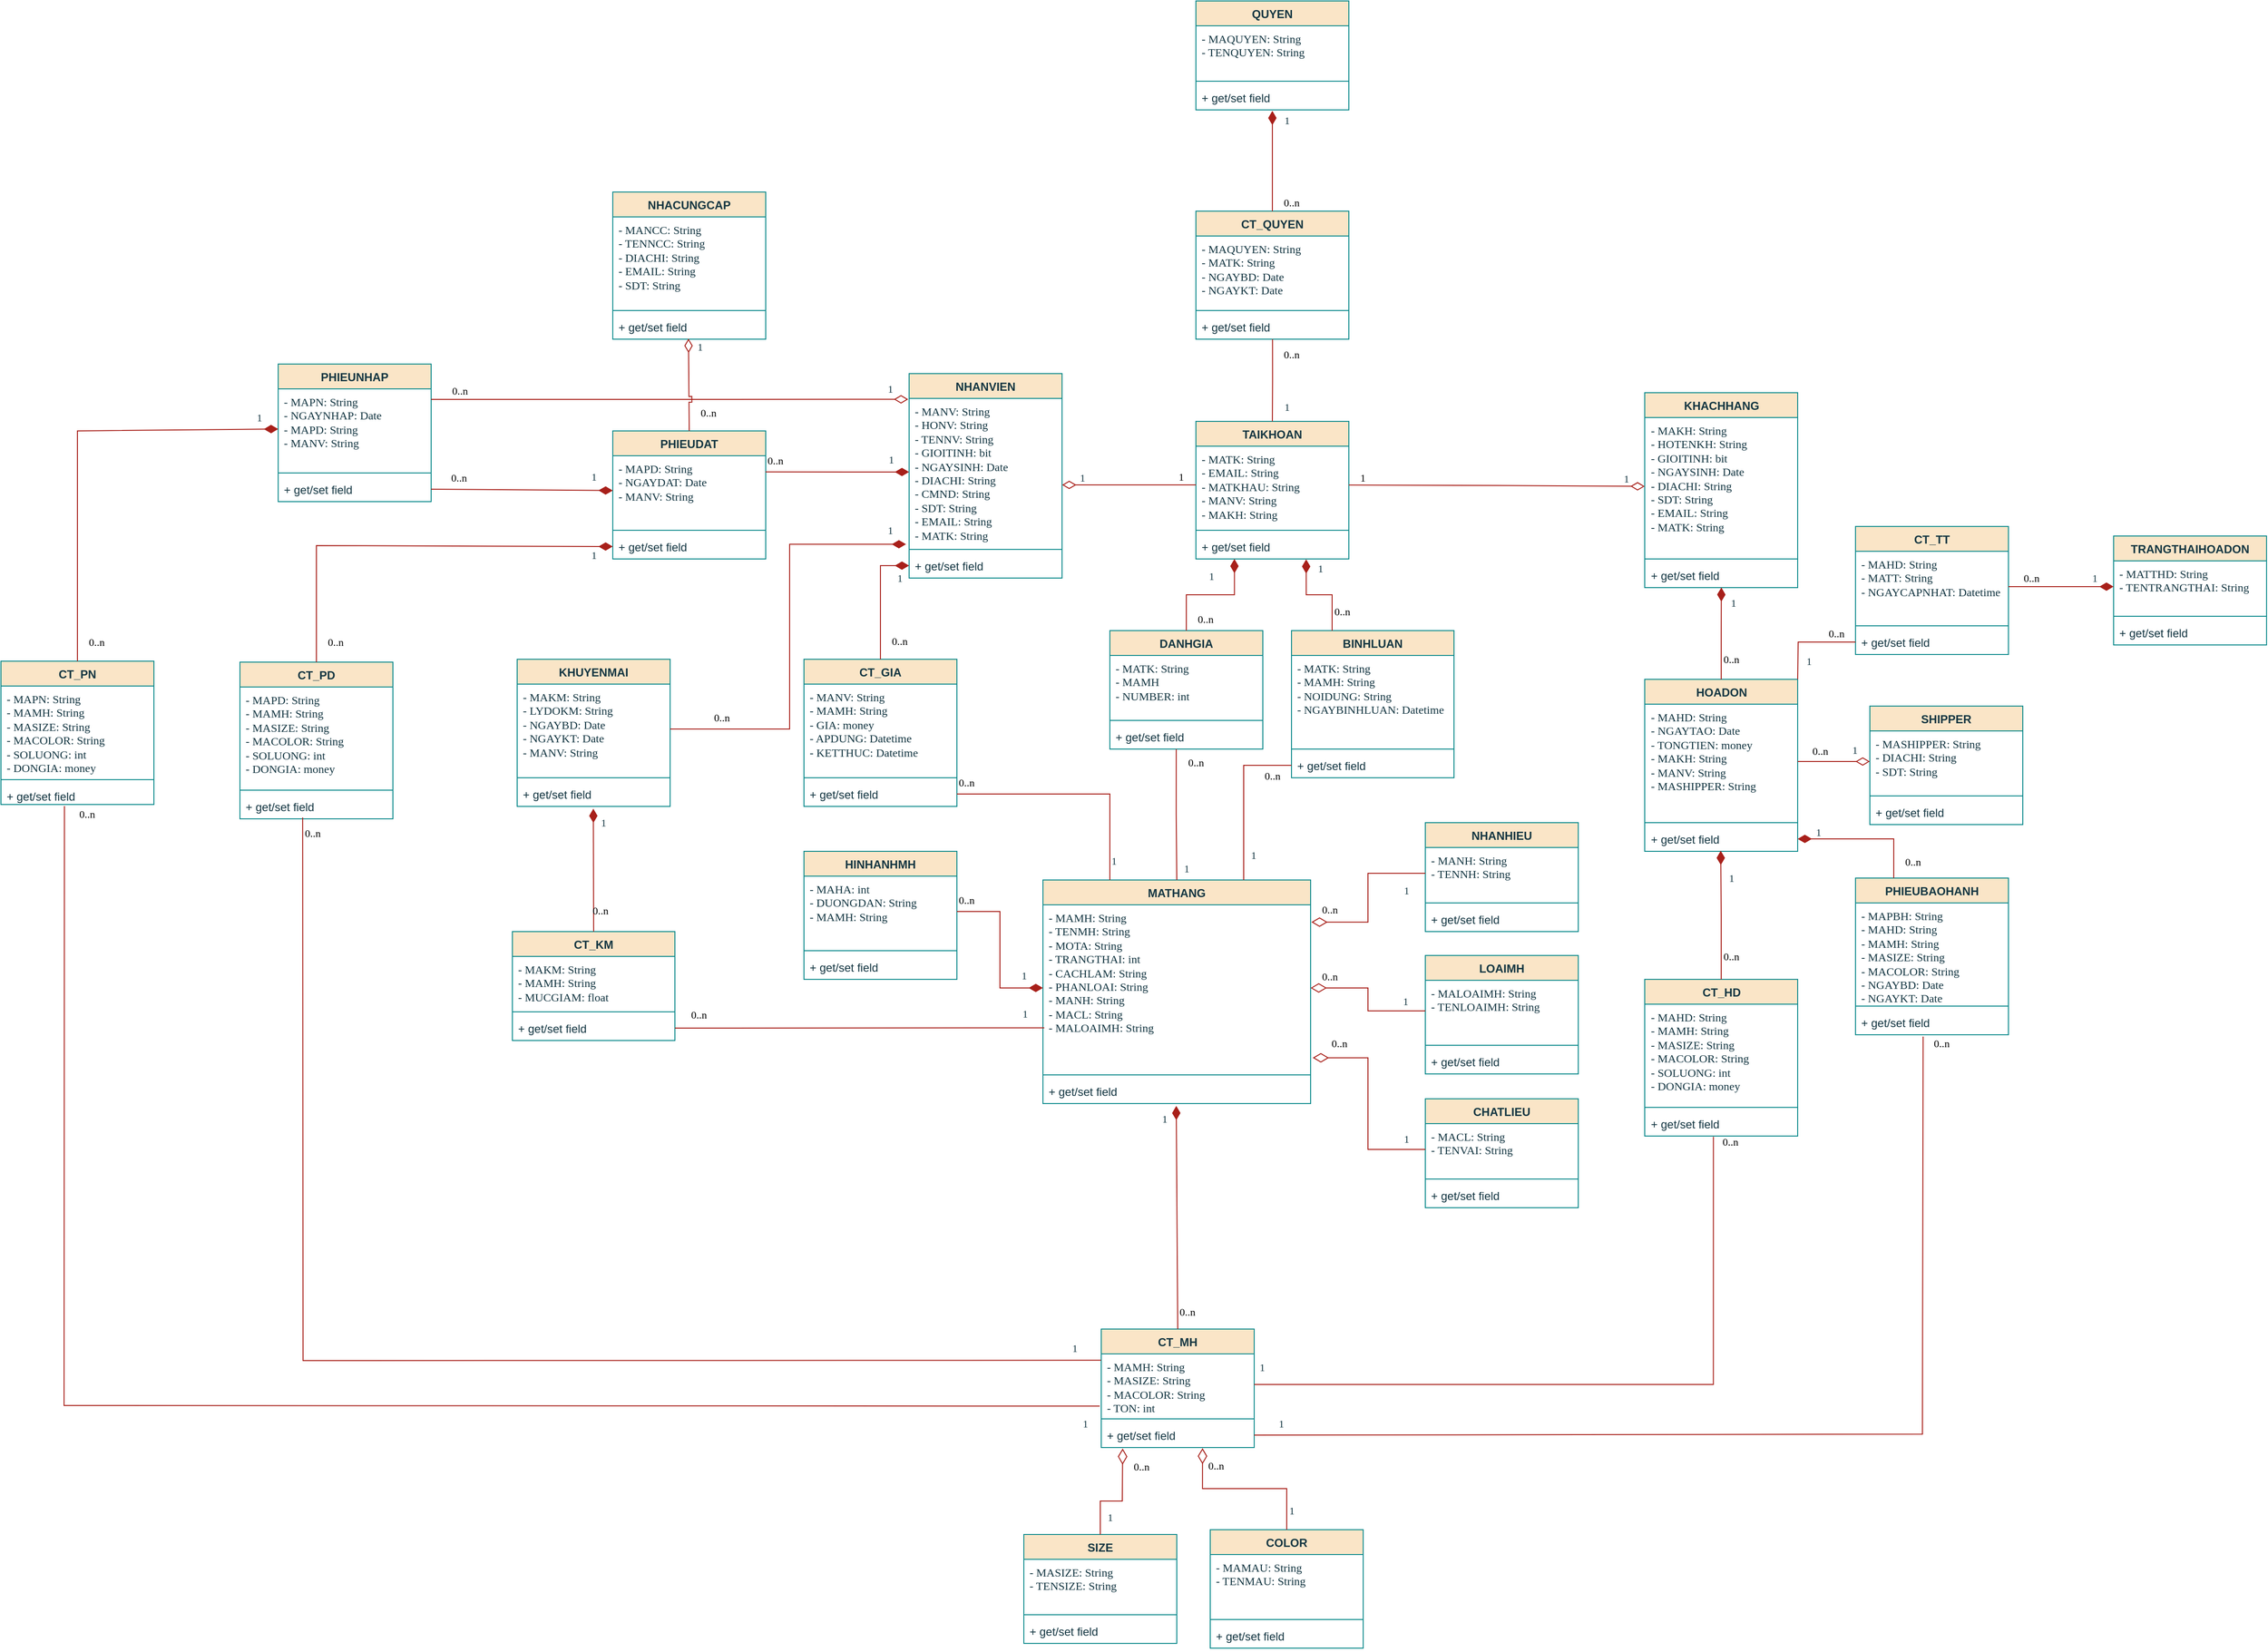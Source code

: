 <mxfile version="22.0.2" type="device">
  <diagram id="fKL-sfxeLCEAhxT_QcdP" name="Class diagram update">
    <mxGraphModel dx="2585" dy="1278" grid="1" gridSize="10" guides="1" tooltips="1" connect="1" arrows="1" fold="1" page="1" pageScale="1" pageWidth="850" pageHeight="1100" math="0" shadow="0">
      <root>
        <mxCell id="0" />
        <mxCell id="1" parent="0" />
        <mxCell id="xuehS3bporLN6VETXLQJ-1" value="MATHANG" style="swimlane;fontStyle=1;align=center;verticalAlign=top;childLayout=stackLayout;horizontal=1;startSize=26;horizontalStack=0;resizeParent=1;resizeParentMax=0;resizeLast=0;collapsible=1;marginBottom=0;whiteSpace=wrap;html=1;labelBackgroundColor=none;fillColor=#FAE5C7;strokeColor=#0F8B8D;fontColor=#143642;" parent="1" vertex="1">
          <mxGeometry x="1160" y="1000" width="280" height="234" as="geometry" />
        </mxCell>
        <mxCell id="xuehS3bporLN6VETXLQJ-2" value="&lt;font face=&quot;Times New Roman&quot; style=&quot;font-size: 12px;&quot;&gt;- MAMH: String&lt;br&gt;&lt;span style=&quot;line-height: 107%;&quot;&gt;- TENMH: String&lt;br&gt;- MOTA: String&lt;br&gt;- TRANGTHAI: int&lt;br&gt;- CACHLAM: String&lt;br&gt;- PHANLOAI: String&lt;br&gt;- MANH: String&lt;br&gt;- MACL: String&lt;br&gt;- MALOAIMH: String&lt;br&gt;&lt;/span&gt;&lt;/font&gt;" style="text;strokeColor=none;fillColor=none;align=left;verticalAlign=top;spacingLeft=4;spacingRight=4;overflow=hidden;rotatable=0;points=[[0,0.5],[1,0.5]];portConstraint=eastwest;whiteSpace=wrap;html=1;labelBackgroundColor=none;fontColor=#143642;" parent="xuehS3bporLN6VETXLQJ-1" vertex="1">
          <mxGeometry y="26" width="280" height="174" as="geometry" />
        </mxCell>
        <mxCell id="xuehS3bporLN6VETXLQJ-3" value="" style="line;strokeWidth=1;fillColor=none;align=left;verticalAlign=middle;spacingTop=-1;spacingLeft=3;spacingRight=3;rotatable=0;labelPosition=right;points=[];portConstraint=eastwest;strokeColor=#0F8B8D;labelBackgroundColor=none;fontColor=#143642;" parent="xuehS3bporLN6VETXLQJ-1" vertex="1">
          <mxGeometry y="200" width="280" height="8" as="geometry" />
        </mxCell>
        <mxCell id="xuehS3bporLN6VETXLQJ-4" value="+ get/set field" style="text;strokeColor=none;fillColor=none;align=left;verticalAlign=top;spacingLeft=4;spacingRight=4;overflow=hidden;rotatable=0;points=[[0,0.5],[1,0.5]];portConstraint=eastwest;whiteSpace=wrap;html=1;labelBackgroundColor=none;fontColor=#143642;" parent="xuehS3bporLN6VETXLQJ-1" vertex="1">
          <mxGeometry y="208" width="280" height="26" as="geometry" />
        </mxCell>
        <mxCell id="xuehS3bporLN6VETXLQJ-5" value="SIZE" style="swimlane;fontStyle=1;align=center;verticalAlign=top;childLayout=stackLayout;horizontal=1;startSize=26;horizontalStack=0;resizeParent=1;resizeParentMax=0;resizeLast=0;collapsible=1;marginBottom=0;whiteSpace=wrap;html=1;labelBackgroundColor=none;fillColor=#FAE5C7;strokeColor=#0F8B8D;fontColor=#143642;" parent="1" vertex="1">
          <mxGeometry x="1140" y="1685" width="160" height="114" as="geometry" />
        </mxCell>
        <mxCell id="xuehS3bporLN6VETXLQJ-6" value="&lt;font face=&quot;Times New Roman&quot;&gt;- MASIZE: String&lt;br&gt;&lt;span style=&quot;line-height: 107%;&quot;&gt;- TENSIZE: String&lt;/span&gt;&lt;/font&gt;" style="text;strokeColor=none;fillColor=none;align=left;verticalAlign=top;spacingLeft=4;spacingRight=4;overflow=hidden;rotatable=0;points=[[0,0.5],[1,0.5]];portConstraint=eastwest;whiteSpace=wrap;html=1;labelBackgroundColor=none;fontColor=#143642;" parent="xuehS3bporLN6VETXLQJ-5" vertex="1">
          <mxGeometry y="26" width="160" height="54" as="geometry" />
        </mxCell>
        <mxCell id="xuehS3bporLN6VETXLQJ-7" value="" style="line;strokeWidth=1;fillColor=none;align=left;verticalAlign=middle;spacingTop=-1;spacingLeft=3;spacingRight=3;rotatable=0;labelPosition=right;points=[];portConstraint=eastwest;strokeColor=#0F8B8D;labelBackgroundColor=none;fontColor=#143642;" parent="xuehS3bporLN6VETXLQJ-5" vertex="1">
          <mxGeometry y="80" width="160" height="8" as="geometry" />
        </mxCell>
        <mxCell id="xuehS3bporLN6VETXLQJ-8" value="+ get/set field" style="text;strokeColor=none;fillColor=none;align=left;verticalAlign=top;spacingLeft=4;spacingRight=4;overflow=hidden;rotatable=0;points=[[0,0.5],[1,0.5]];portConstraint=eastwest;whiteSpace=wrap;html=1;labelBackgroundColor=none;fontColor=#143642;" parent="xuehS3bporLN6VETXLQJ-5" vertex="1">
          <mxGeometry y="88" width="160" height="26" as="geometry" />
        </mxCell>
        <mxCell id="xuehS3bporLN6VETXLQJ-9" value="COLOR" style="swimlane;fontStyle=1;align=center;verticalAlign=top;childLayout=stackLayout;horizontal=1;startSize=26;horizontalStack=0;resizeParent=1;resizeParentMax=0;resizeLast=0;collapsible=1;marginBottom=0;whiteSpace=wrap;html=1;labelBackgroundColor=none;fillColor=#FAE5C7;strokeColor=#0F8B8D;fontColor=#143642;" parent="1" vertex="1">
          <mxGeometry x="1335" y="1680" width="160" height="124" as="geometry" />
        </mxCell>
        <mxCell id="xuehS3bporLN6VETXLQJ-10" value="&lt;font style=&quot;font-size: 12px;&quot; face=&quot;Times New Roman&quot;&gt;- MAMAU: String&lt;br&gt;&lt;span style=&quot;line-height: 107%;&quot;&gt;- TENMAU: String&lt;/span&gt;&lt;/font&gt;" style="text;strokeColor=none;fillColor=none;align=left;verticalAlign=top;spacingLeft=4;spacingRight=4;overflow=hidden;rotatable=0;points=[[0,0.5],[1,0.5]];portConstraint=eastwest;whiteSpace=wrap;html=1;labelBackgroundColor=none;fontColor=#143642;" parent="xuehS3bporLN6VETXLQJ-9" vertex="1">
          <mxGeometry y="26" width="160" height="64" as="geometry" />
        </mxCell>
        <mxCell id="xuehS3bporLN6VETXLQJ-11" value="" style="line;strokeWidth=1;fillColor=none;align=left;verticalAlign=middle;spacingTop=-1;spacingLeft=3;spacingRight=3;rotatable=0;labelPosition=right;points=[];portConstraint=eastwest;strokeColor=#0F8B8D;labelBackgroundColor=none;fontColor=#143642;" parent="xuehS3bporLN6VETXLQJ-9" vertex="1">
          <mxGeometry y="90" width="160" height="8" as="geometry" />
        </mxCell>
        <mxCell id="xuehS3bporLN6VETXLQJ-12" value="+ get/set field" style="text;strokeColor=none;fillColor=none;align=left;verticalAlign=top;spacingLeft=4;spacingRight=4;overflow=hidden;rotatable=0;points=[[0,0.5],[1,0.5]];portConstraint=eastwest;whiteSpace=wrap;html=1;labelBackgroundColor=none;fontColor=#143642;" parent="xuehS3bporLN6VETXLQJ-9" vertex="1">
          <mxGeometry y="98" width="160" height="26" as="geometry" />
        </mxCell>
        <mxCell id="xuehS3bporLN6VETXLQJ-13" value="NHANHIEU" style="swimlane;fontStyle=1;align=center;verticalAlign=top;childLayout=stackLayout;horizontal=1;startSize=26;horizontalStack=0;resizeParent=1;resizeParentMax=0;resizeLast=0;collapsible=1;marginBottom=0;whiteSpace=wrap;html=1;labelBackgroundColor=none;fillColor=#FAE5C7;strokeColor=#0F8B8D;fontColor=#143642;" parent="1" vertex="1">
          <mxGeometry x="1560" y="940" width="160" height="114" as="geometry" />
        </mxCell>
        <mxCell id="xuehS3bporLN6VETXLQJ-14" value="&lt;font style=&quot;&quot; face=&quot;Times New Roman&quot;&gt;- MANH: String&lt;br&gt;&lt;span style=&quot;line-height: 107%;&quot;&gt;- TENNH: String&lt;/span&gt;&lt;/font&gt;" style="text;strokeColor=none;fillColor=none;align=left;verticalAlign=top;spacingLeft=4;spacingRight=4;overflow=hidden;rotatable=0;points=[[0,0.5],[1,0.5]];portConstraint=eastwest;whiteSpace=wrap;html=1;labelBackgroundColor=none;fontColor=#143642;" parent="xuehS3bporLN6VETXLQJ-13" vertex="1">
          <mxGeometry y="26" width="160" height="54" as="geometry" />
        </mxCell>
        <mxCell id="xuehS3bporLN6VETXLQJ-15" value="" style="line;strokeWidth=1;fillColor=none;align=left;verticalAlign=middle;spacingTop=-1;spacingLeft=3;spacingRight=3;rotatable=0;labelPosition=right;points=[];portConstraint=eastwest;strokeColor=#0F8B8D;labelBackgroundColor=none;fontColor=#143642;" parent="xuehS3bporLN6VETXLQJ-13" vertex="1">
          <mxGeometry y="80" width="160" height="8" as="geometry" />
        </mxCell>
        <mxCell id="xuehS3bporLN6VETXLQJ-16" value="+ get/set field" style="text;strokeColor=none;fillColor=none;align=left;verticalAlign=top;spacingLeft=4;spacingRight=4;overflow=hidden;rotatable=0;points=[[0,0.5],[1,0.5]];portConstraint=eastwest;whiteSpace=wrap;html=1;labelBackgroundColor=none;fontColor=#143642;" parent="xuehS3bporLN6VETXLQJ-13" vertex="1">
          <mxGeometry y="88" width="160" height="26" as="geometry" />
        </mxCell>
        <mxCell id="xuehS3bporLN6VETXLQJ-17" value="CHATLIEU" style="swimlane;fontStyle=1;align=center;verticalAlign=top;childLayout=stackLayout;horizontal=1;startSize=26;horizontalStack=0;resizeParent=1;resizeParentMax=0;resizeLast=0;collapsible=1;marginBottom=0;whiteSpace=wrap;html=1;labelBackgroundColor=none;fillColor=#FAE5C7;strokeColor=#0F8B8D;fontColor=#143642;" parent="1" vertex="1">
          <mxGeometry x="1560" y="1229" width="160" height="114" as="geometry" />
        </mxCell>
        <mxCell id="xuehS3bporLN6VETXLQJ-18" value="&lt;font style=&quot;&quot; face=&quot;Times New Roman&quot;&gt;- MACL: String&lt;br&gt;&lt;span style=&quot;line-height: 107%;&quot;&gt;- TENVAI: String&lt;/span&gt;&lt;/font&gt;" style="text;strokeColor=none;fillColor=none;align=left;verticalAlign=top;spacingLeft=4;spacingRight=4;overflow=hidden;rotatable=0;points=[[0,0.5],[1,0.5]];portConstraint=eastwest;whiteSpace=wrap;html=1;labelBackgroundColor=none;fontColor=#143642;" parent="xuehS3bporLN6VETXLQJ-17" vertex="1">
          <mxGeometry y="26" width="160" height="54" as="geometry" />
        </mxCell>
        <mxCell id="xuehS3bporLN6VETXLQJ-19" value="" style="line;strokeWidth=1;fillColor=none;align=left;verticalAlign=middle;spacingTop=-1;spacingLeft=3;spacingRight=3;rotatable=0;labelPosition=right;points=[];portConstraint=eastwest;strokeColor=#0F8B8D;labelBackgroundColor=none;fontColor=#143642;" parent="xuehS3bporLN6VETXLQJ-17" vertex="1">
          <mxGeometry y="80" width="160" height="8" as="geometry" />
        </mxCell>
        <mxCell id="xuehS3bporLN6VETXLQJ-20" value="+ get/set field" style="text;strokeColor=none;fillColor=none;align=left;verticalAlign=top;spacingLeft=4;spacingRight=4;overflow=hidden;rotatable=0;points=[[0,0.5],[1,0.5]];portConstraint=eastwest;whiteSpace=wrap;html=1;labelBackgroundColor=none;fontColor=#143642;" parent="xuehS3bporLN6VETXLQJ-17" vertex="1">
          <mxGeometry y="88" width="160" height="26" as="geometry" />
        </mxCell>
        <mxCell id="xuehS3bporLN6VETXLQJ-21" value="LOAIMH" style="swimlane;fontStyle=1;align=center;verticalAlign=top;childLayout=stackLayout;horizontal=1;startSize=26;horizontalStack=0;resizeParent=1;resizeParentMax=0;resizeLast=0;collapsible=1;marginBottom=0;whiteSpace=wrap;html=1;labelBackgroundColor=none;fillColor=#FAE5C7;strokeColor=#0F8B8D;fontColor=#143642;" parent="1" vertex="1">
          <mxGeometry x="1560" y="1079" width="160" height="124" as="geometry" />
        </mxCell>
        <mxCell id="xuehS3bporLN6VETXLQJ-22" value="&lt;font face=&quot;Times New Roman&quot; style=&quot;font-size: 12px;&quot;&gt;- MALOAIMH: String&lt;span style=&quot;line-height: 107%;&quot;&gt;&lt;br&gt;- TENLOAIMH: String&lt;/span&gt;&lt;/font&gt;" style="text;strokeColor=none;fillColor=none;align=left;verticalAlign=top;spacingLeft=4;spacingRight=4;overflow=hidden;rotatable=0;points=[[0,0.5],[1,0.5]];portConstraint=eastwest;whiteSpace=wrap;html=1;labelBackgroundColor=none;fontColor=#143642;" parent="xuehS3bporLN6VETXLQJ-21" vertex="1">
          <mxGeometry y="26" width="160" height="64" as="geometry" />
        </mxCell>
        <mxCell id="xuehS3bporLN6VETXLQJ-23" value="" style="line;strokeWidth=1;fillColor=none;align=left;verticalAlign=middle;spacingTop=-1;spacingLeft=3;spacingRight=3;rotatable=0;labelPosition=right;points=[];portConstraint=eastwest;strokeColor=#0F8B8D;labelBackgroundColor=none;fontColor=#143642;" parent="xuehS3bporLN6VETXLQJ-21" vertex="1">
          <mxGeometry y="90" width="160" height="8" as="geometry" />
        </mxCell>
        <mxCell id="xuehS3bporLN6VETXLQJ-24" value="+ get/set field" style="text;strokeColor=none;fillColor=none;align=left;verticalAlign=top;spacingLeft=4;spacingRight=4;overflow=hidden;rotatable=0;points=[[0,0.5],[1,0.5]];portConstraint=eastwest;whiteSpace=wrap;html=1;labelBackgroundColor=none;fontColor=#143642;" parent="xuehS3bporLN6VETXLQJ-21" vertex="1">
          <mxGeometry y="98" width="160" height="26" as="geometry" />
        </mxCell>
        <mxCell id="xuehS3bporLN6VETXLQJ-25" value="HINHANHMH" style="swimlane;fontStyle=1;align=center;verticalAlign=top;childLayout=stackLayout;horizontal=1;startSize=26;horizontalStack=0;resizeParent=1;resizeParentMax=0;resizeLast=0;collapsible=1;marginBottom=0;whiteSpace=wrap;html=1;labelBackgroundColor=none;fillColor=#FAE5C7;strokeColor=#0F8B8D;fontColor=#143642;" parent="1" vertex="1">
          <mxGeometry x="910" y="970" width="160" height="134" as="geometry" />
        </mxCell>
        <mxCell id="xuehS3bporLN6VETXLQJ-26" value="&lt;font face=&quot;Times New Roman&quot;&gt;- MAHA: int&lt;br&gt;&lt;span style=&quot;line-height: 107%;&quot;&gt;- DUONGDAN: String&lt;br&gt;- MAMH: String&lt;br&gt;&lt;/span&gt;&lt;/font&gt;" style="text;strokeColor=none;fillColor=none;align=left;verticalAlign=top;spacingLeft=4;spacingRight=4;overflow=hidden;rotatable=0;points=[[0,0.5],[1,0.5]];portConstraint=eastwest;whiteSpace=wrap;html=1;labelBackgroundColor=none;fontColor=#143642;" parent="xuehS3bporLN6VETXLQJ-25" vertex="1">
          <mxGeometry y="26" width="160" height="74" as="geometry" />
        </mxCell>
        <mxCell id="xuehS3bporLN6VETXLQJ-27" value="" style="line;strokeWidth=1;fillColor=none;align=left;verticalAlign=middle;spacingTop=-1;spacingLeft=3;spacingRight=3;rotatable=0;labelPosition=right;points=[];portConstraint=eastwest;strokeColor=#0F8B8D;labelBackgroundColor=none;fontColor=#143642;" parent="xuehS3bporLN6VETXLQJ-25" vertex="1">
          <mxGeometry y="100" width="160" height="8" as="geometry" />
        </mxCell>
        <mxCell id="xuehS3bporLN6VETXLQJ-28" value="+ get/set field" style="text;strokeColor=none;fillColor=none;align=left;verticalAlign=top;spacingLeft=4;spacingRight=4;overflow=hidden;rotatable=0;points=[[0,0.5],[1,0.5]];portConstraint=eastwest;whiteSpace=wrap;html=1;labelBackgroundColor=none;fontColor=#143642;" parent="xuehS3bporLN6VETXLQJ-25" vertex="1">
          <mxGeometry y="108" width="160" height="26" as="geometry" />
        </mxCell>
        <mxCell id="xuehS3bporLN6VETXLQJ-29" value="NHACUNGCAP" style="swimlane;fontStyle=1;align=center;verticalAlign=top;childLayout=stackLayout;horizontal=1;startSize=26;horizontalStack=0;resizeParent=1;resizeParentMax=0;resizeLast=0;collapsible=1;marginBottom=0;whiteSpace=wrap;html=1;labelBackgroundColor=none;fillColor=#FAE5C7;strokeColor=#0F8B8D;fontColor=#143642;" parent="1" vertex="1">
          <mxGeometry x="710" y="280" width="160" height="154" as="geometry" />
        </mxCell>
        <mxCell id="xuehS3bporLN6VETXLQJ-30" value="&lt;font face=&quot;Times New Roman&quot; style=&quot;font-size: 12px;&quot;&gt;- MANCC: String&lt;br&gt;&lt;span style=&quot;line-height: 107%;&quot;&gt;- TENNCC: String&lt;br&gt;- DIACHI: String&lt;br&gt;- EMAIL: String&lt;br&gt;- SDT: String&lt;/span&gt;&lt;/font&gt;" style="text;strokeColor=none;fillColor=none;align=left;verticalAlign=top;spacingLeft=4;spacingRight=4;overflow=hidden;rotatable=0;points=[[0,0.5],[1,0.5]];portConstraint=eastwest;whiteSpace=wrap;html=1;labelBackgroundColor=none;fontColor=#143642;" parent="xuehS3bporLN6VETXLQJ-29" vertex="1">
          <mxGeometry y="26" width="160" height="94" as="geometry" />
        </mxCell>
        <mxCell id="xuehS3bporLN6VETXLQJ-31" value="" style="line;strokeWidth=1;fillColor=none;align=left;verticalAlign=middle;spacingTop=-1;spacingLeft=3;spacingRight=3;rotatable=0;labelPosition=right;points=[];portConstraint=eastwest;strokeColor=#0F8B8D;labelBackgroundColor=none;fontColor=#143642;" parent="xuehS3bporLN6VETXLQJ-29" vertex="1">
          <mxGeometry y="120" width="160" height="8" as="geometry" />
        </mxCell>
        <mxCell id="xuehS3bporLN6VETXLQJ-32" value="+ get/set field" style="text;strokeColor=none;fillColor=none;align=left;verticalAlign=top;spacingLeft=4;spacingRight=4;overflow=hidden;rotatable=0;points=[[0,0.5],[1,0.5]];portConstraint=eastwest;whiteSpace=wrap;html=1;labelBackgroundColor=none;fontColor=#143642;" parent="xuehS3bporLN6VETXLQJ-29" vertex="1">
          <mxGeometry y="128" width="160" height="26" as="geometry" />
        </mxCell>
        <mxCell id="xuehS3bporLN6VETXLQJ-33" value="NHANVIEN" style="swimlane;fontStyle=1;align=center;verticalAlign=top;childLayout=stackLayout;horizontal=1;startSize=26;horizontalStack=0;resizeParent=1;resizeParentMax=0;resizeLast=0;collapsible=1;marginBottom=0;whiteSpace=wrap;html=1;labelBackgroundColor=none;fillColor=#FAE5C7;strokeColor=#0F8B8D;fontColor=#143642;" parent="1" vertex="1">
          <mxGeometry x="1020" y="470" width="160" height="214" as="geometry" />
        </mxCell>
        <mxCell id="xuehS3bporLN6VETXLQJ-34" value="&lt;font face=&quot;Times New Roman&quot; style=&quot;font-size: 12px;&quot;&gt;- MANV: String&lt;br&gt;- HONV: String&lt;br&gt;&lt;span style=&quot;line-height: 107%;&quot;&gt;- TENNV: String&lt;br&gt;- GIOITINH: bit&lt;br&gt;- NGAYSINH: Date&lt;br&gt;- DIACHI: String&lt;br&gt;- CMND: String&lt;br&gt;- SDT: String&lt;br&gt;- EMAIL: String&lt;br&gt;- MATK: String&lt;br&gt;&lt;/span&gt;&lt;/font&gt;" style="text;strokeColor=none;fillColor=none;align=left;verticalAlign=top;spacingLeft=4;spacingRight=4;overflow=hidden;rotatable=0;points=[[0,0.5],[1,0.5]];portConstraint=eastwest;whiteSpace=wrap;html=1;labelBackgroundColor=none;fontColor=#143642;" parent="xuehS3bporLN6VETXLQJ-33" vertex="1">
          <mxGeometry y="26" width="160" height="154" as="geometry" />
        </mxCell>
        <mxCell id="xuehS3bporLN6VETXLQJ-35" value="" style="line;strokeWidth=1;fillColor=none;align=left;verticalAlign=middle;spacingTop=-1;spacingLeft=3;spacingRight=3;rotatable=0;labelPosition=right;points=[];portConstraint=eastwest;strokeColor=#0F8B8D;labelBackgroundColor=none;fontColor=#143642;" parent="xuehS3bporLN6VETXLQJ-33" vertex="1">
          <mxGeometry y="180" width="160" height="8" as="geometry" />
        </mxCell>
        <mxCell id="xuehS3bporLN6VETXLQJ-36" value="+ get/set field" style="text;strokeColor=none;fillColor=none;align=left;verticalAlign=top;spacingLeft=4;spacingRight=4;overflow=hidden;rotatable=0;points=[[0,0.5],[1,0.5]];portConstraint=eastwest;whiteSpace=wrap;html=1;labelBackgroundColor=none;fontColor=#143642;" parent="xuehS3bporLN6VETXLQJ-33" vertex="1">
          <mxGeometry y="188" width="160" height="26" as="geometry" />
        </mxCell>
        <mxCell id="xuehS3bporLN6VETXLQJ-37" value="KHACHHANG" style="swimlane;fontStyle=1;align=center;verticalAlign=top;childLayout=stackLayout;horizontal=1;startSize=26;horizontalStack=0;resizeParent=1;resizeParentMax=0;resizeLast=0;collapsible=1;marginBottom=0;whiteSpace=wrap;html=1;labelBackgroundColor=none;fillColor=#FAE5C7;strokeColor=#0F8B8D;fontColor=#143642;" parent="1" vertex="1">
          <mxGeometry x="1789.5" y="490" width="160" height="204" as="geometry" />
        </mxCell>
        <mxCell id="xuehS3bporLN6VETXLQJ-38" value="&lt;font style=&quot;&quot; face=&quot;Times New Roman&quot;&gt;- MAKH: String&lt;br&gt;&lt;span style=&quot;line-height: 107%;&quot;&gt;- HOTENKH: String&lt;br&gt;- GIOITINH: bit&lt;br&gt;- NGAYSINH: Date&lt;br&gt;- DIACHI: String&lt;br&gt;- SDT: String&lt;br&gt;- EMAIL: String&lt;br&gt;- MATK: String&lt;br&gt;&lt;/span&gt;&lt;/font&gt;" style="text;strokeColor=none;fillColor=none;align=left;verticalAlign=top;spacingLeft=4;spacingRight=4;overflow=hidden;rotatable=0;points=[[0,0.5],[1,0.5]];portConstraint=eastwest;whiteSpace=wrap;html=1;labelBackgroundColor=none;fontColor=#143642;" parent="xuehS3bporLN6VETXLQJ-37" vertex="1">
          <mxGeometry y="26" width="160" height="144" as="geometry" />
        </mxCell>
        <mxCell id="xuehS3bporLN6VETXLQJ-39" value="" style="line;strokeWidth=1;fillColor=none;align=left;verticalAlign=middle;spacingTop=-1;spacingLeft=3;spacingRight=3;rotatable=0;labelPosition=right;points=[];portConstraint=eastwest;strokeColor=#0F8B8D;labelBackgroundColor=none;fontColor=#143642;" parent="xuehS3bporLN6VETXLQJ-37" vertex="1">
          <mxGeometry y="170" width="160" height="8" as="geometry" />
        </mxCell>
        <mxCell id="xuehS3bporLN6VETXLQJ-40" value="+ get/set field" style="text;strokeColor=none;fillColor=none;align=left;verticalAlign=top;spacingLeft=4;spacingRight=4;overflow=hidden;rotatable=0;points=[[0,0.5],[1,0.5]];portConstraint=eastwest;whiteSpace=wrap;html=1;labelBackgroundColor=none;fontColor=#143642;" parent="xuehS3bporLN6VETXLQJ-37" vertex="1">
          <mxGeometry y="178" width="160" height="26" as="geometry" />
        </mxCell>
        <mxCell id="xuehS3bporLN6VETXLQJ-41" value="QUYEN" style="swimlane;fontStyle=1;align=center;verticalAlign=top;childLayout=stackLayout;horizontal=1;startSize=26;horizontalStack=0;resizeParent=1;resizeParentMax=0;resizeLast=0;collapsible=1;marginBottom=0;whiteSpace=wrap;html=1;labelBackgroundColor=none;fillColor=#FAE5C7;strokeColor=#0F8B8D;fontColor=#143642;" parent="1" vertex="1">
          <mxGeometry x="1320" y="80" width="160" height="114" as="geometry" />
        </mxCell>
        <mxCell id="xuehS3bporLN6VETXLQJ-42" value="&lt;font face=&quot;Times New Roman&quot;&gt;- MAQUYEN: String&lt;br&gt;&lt;span style=&quot;line-height: 107%;&quot;&gt;- TENQUYEN: String&lt;/span&gt;&lt;/font&gt;" style="text;strokeColor=none;fillColor=none;align=left;verticalAlign=top;spacingLeft=4;spacingRight=4;overflow=hidden;rotatable=0;points=[[0,0.5],[1,0.5]];portConstraint=eastwest;whiteSpace=wrap;html=1;labelBackgroundColor=none;fontColor=#143642;" parent="xuehS3bporLN6VETXLQJ-41" vertex="1">
          <mxGeometry y="26" width="160" height="54" as="geometry" />
        </mxCell>
        <mxCell id="xuehS3bporLN6VETXLQJ-43" value="" style="line;strokeWidth=1;fillColor=none;align=left;verticalAlign=middle;spacingTop=-1;spacingLeft=3;spacingRight=3;rotatable=0;labelPosition=right;points=[];portConstraint=eastwest;strokeColor=#0F8B8D;labelBackgroundColor=none;fontColor=#143642;" parent="xuehS3bporLN6VETXLQJ-41" vertex="1">
          <mxGeometry y="80" width="160" height="8" as="geometry" />
        </mxCell>
        <mxCell id="xuehS3bporLN6VETXLQJ-44" value="+ get/set field" style="text;strokeColor=none;fillColor=none;align=left;verticalAlign=top;spacingLeft=4;spacingRight=4;overflow=hidden;rotatable=0;points=[[0,0.5],[1,0.5]];portConstraint=eastwest;whiteSpace=wrap;html=1;labelBackgroundColor=none;fontColor=#143642;" parent="xuehS3bporLN6VETXLQJ-41" vertex="1">
          <mxGeometry y="88" width="160" height="26" as="geometry" />
        </mxCell>
        <mxCell id="xuehS3bporLN6VETXLQJ-45" value="TAIKHOAN" style="swimlane;fontStyle=1;align=center;verticalAlign=top;childLayout=stackLayout;horizontal=1;startSize=26;horizontalStack=0;resizeParent=1;resizeParentMax=0;resizeLast=0;collapsible=1;marginBottom=0;whiteSpace=wrap;html=1;labelBackgroundColor=none;fillColor=#FAE5C7;strokeColor=#0F8B8D;fontColor=#143642;" parent="1" vertex="1">
          <mxGeometry x="1320" y="520" width="160" height="144" as="geometry" />
        </mxCell>
        <mxCell id="xuehS3bporLN6VETXLQJ-46" value="&lt;font face=&quot;Times New Roman&quot; style=&quot;font-size: 12px;&quot;&gt;- MATK: String&lt;br&gt;&lt;span style=&quot;line-height: 107%;&quot;&gt;- EMAIL: String&lt;br&gt;- MATKHAU: String&lt;br&gt;- MANV: String&lt;br&gt;- MAKH: String&lt;br&gt;&lt;/span&gt;&lt;/font&gt;" style="text;strokeColor=none;fillColor=none;align=left;verticalAlign=top;spacingLeft=4;spacingRight=4;overflow=hidden;rotatable=0;points=[[0,0.5],[1,0.5]];portConstraint=eastwest;whiteSpace=wrap;html=1;labelBackgroundColor=none;fontColor=#143642;" parent="xuehS3bporLN6VETXLQJ-45" vertex="1">
          <mxGeometry y="26" width="160" height="84" as="geometry" />
        </mxCell>
        <mxCell id="xuehS3bporLN6VETXLQJ-47" value="" style="line;strokeWidth=1;fillColor=none;align=left;verticalAlign=middle;spacingTop=-1;spacingLeft=3;spacingRight=3;rotatable=0;labelPosition=right;points=[];portConstraint=eastwest;strokeColor=#0F8B8D;labelBackgroundColor=none;fontColor=#143642;" parent="xuehS3bporLN6VETXLQJ-45" vertex="1">
          <mxGeometry y="110" width="160" height="8" as="geometry" />
        </mxCell>
        <mxCell id="xuehS3bporLN6VETXLQJ-48" value="+ get/set field" style="text;strokeColor=none;fillColor=none;align=left;verticalAlign=top;spacingLeft=4;spacingRight=4;overflow=hidden;rotatable=0;points=[[0,0.5],[1,0.5]];portConstraint=eastwest;whiteSpace=wrap;html=1;labelBackgroundColor=none;fontColor=#143642;" parent="xuehS3bporLN6VETXLQJ-45" vertex="1">
          <mxGeometry y="118" width="160" height="26" as="geometry" />
        </mxCell>
        <mxCell id="xuehS3bporLN6VETXLQJ-49" value="KHUYENMAI" style="swimlane;fontStyle=1;align=center;verticalAlign=top;childLayout=stackLayout;horizontal=1;startSize=26;horizontalStack=0;resizeParent=1;resizeParentMax=0;resizeLast=0;collapsible=1;marginBottom=0;whiteSpace=wrap;html=1;labelBackgroundColor=none;fillColor=#FAE5C7;strokeColor=#0F8B8D;fontColor=#143642;" parent="1" vertex="1">
          <mxGeometry x="610" y="769" width="160" height="154" as="geometry" />
        </mxCell>
        <mxCell id="xuehS3bporLN6VETXLQJ-50" value="&lt;font style=&quot;&quot; face=&quot;Times New Roman&quot;&gt;- MAKM: String&lt;br&gt;&lt;span style=&quot;line-height: 107%;&quot;&gt;- LYDOKM: String&lt;br&gt;- NGAYBD: Date&lt;br&gt;- NGAYKT: Date&lt;br&gt;- MANV: String&lt;br&gt;&lt;/span&gt;&lt;/font&gt;" style="text;strokeColor=none;fillColor=none;align=left;verticalAlign=top;spacingLeft=4;spacingRight=4;overflow=hidden;rotatable=0;points=[[0,0.5],[1,0.5]];portConstraint=eastwest;whiteSpace=wrap;html=1;labelBackgroundColor=none;fontColor=#143642;" parent="xuehS3bporLN6VETXLQJ-49" vertex="1">
          <mxGeometry y="26" width="160" height="94" as="geometry" />
        </mxCell>
        <mxCell id="xuehS3bporLN6VETXLQJ-51" value="" style="line;strokeWidth=1;fillColor=none;align=left;verticalAlign=middle;spacingTop=-1;spacingLeft=3;spacingRight=3;rotatable=0;labelPosition=right;points=[];portConstraint=eastwest;strokeColor=#0F8B8D;labelBackgroundColor=none;fontColor=#143642;" parent="xuehS3bporLN6VETXLQJ-49" vertex="1">
          <mxGeometry y="120" width="160" height="8" as="geometry" />
        </mxCell>
        <mxCell id="xuehS3bporLN6VETXLQJ-52" value="+ get/set field" style="text;strokeColor=none;fillColor=none;align=left;verticalAlign=top;spacingLeft=4;spacingRight=4;overflow=hidden;rotatable=0;points=[[0,0.5],[1,0.5]];portConstraint=eastwest;whiteSpace=wrap;html=1;labelBackgroundColor=none;fontColor=#143642;" parent="xuehS3bporLN6VETXLQJ-49" vertex="1">
          <mxGeometry y="128" width="160" height="26" as="geometry" />
        </mxCell>
        <mxCell id="xuehS3bporLN6VETXLQJ-53" value="TRANGTHAIHOADON" style="swimlane;fontStyle=1;align=center;verticalAlign=top;childLayout=stackLayout;horizontal=1;startSize=26;horizontalStack=0;resizeParent=1;resizeParentMax=0;resizeLast=0;collapsible=1;marginBottom=0;whiteSpace=wrap;html=1;labelBackgroundColor=none;fillColor=#FAE5C7;strokeColor=#0F8B8D;fontColor=#143642;" parent="1" vertex="1">
          <mxGeometry x="2280" y="640" width="160" height="114" as="geometry" />
        </mxCell>
        <mxCell id="xuehS3bporLN6VETXLQJ-54" value="&lt;font face=&quot;Times New Roman&quot; style=&quot;font-size: 12px;&quot;&gt;- MATTHD: String&lt;br&gt;&lt;span style=&quot;line-height: 107%;&quot;&gt;- TENTRANGTHAI: String&lt;/span&gt;&lt;/font&gt;" style="text;strokeColor=none;fillColor=none;align=left;verticalAlign=top;spacingLeft=4;spacingRight=4;overflow=hidden;rotatable=0;points=[[0,0.5],[1,0.5]];portConstraint=eastwest;whiteSpace=wrap;html=1;labelBackgroundColor=none;fontColor=#143642;" parent="xuehS3bporLN6VETXLQJ-53" vertex="1">
          <mxGeometry y="26" width="160" height="54" as="geometry" />
        </mxCell>
        <mxCell id="xuehS3bporLN6VETXLQJ-55" value="" style="line;strokeWidth=1;fillColor=none;align=left;verticalAlign=middle;spacingTop=-1;spacingLeft=3;spacingRight=3;rotatable=0;labelPosition=right;points=[];portConstraint=eastwest;strokeColor=#0F8B8D;labelBackgroundColor=none;fontColor=#143642;" parent="xuehS3bporLN6VETXLQJ-53" vertex="1">
          <mxGeometry y="80" width="160" height="8" as="geometry" />
        </mxCell>
        <mxCell id="xuehS3bporLN6VETXLQJ-56" value="+ get/set field" style="text;strokeColor=none;fillColor=none;align=left;verticalAlign=top;spacingLeft=4;spacingRight=4;overflow=hidden;rotatable=0;points=[[0,0.5],[1,0.5]];portConstraint=eastwest;whiteSpace=wrap;html=1;labelBackgroundColor=none;fontColor=#143642;" parent="xuehS3bporLN6VETXLQJ-53" vertex="1">
          <mxGeometry y="88" width="160" height="26" as="geometry" />
        </mxCell>
        <mxCell id="xuehS3bporLN6VETXLQJ-57" value="HOADON" style="swimlane;fontStyle=1;align=center;verticalAlign=top;childLayout=stackLayout;horizontal=1;startSize=26;horizontalStack=0;resizeParent=1;resizeParentMax=0;resizeLast=0;collapsible=1;marginBottom=0;whiteSpace=wrap;html=1;labelBackgroundColor=none;fillColor=#FAE5C7;strokeColor=#0F8B8D;fontColor=#143642;" parent="1" vertex="1">
          <mxGeometry x="1789.5" y="790" width="160" height="180" as="geometry" />
        </mxCell>
        <mxCell id="xuehS3bporLN6VETXLQJ-58" value="&lt;font face=&quot;Times New Roman&quot; style=&quot;font-size: 12px;&quot;&gt;- MAHD: String&lt;br&gt;&lt;span style=&quot;line-height: 107%;&quot;&gt;- NGAYTAO: Date&lt;br&gt;- TONGTIEN: money&lt;br&gt;- MAKH: String&lt;br&gt;- MANV: String&lt;br&gt;- MASHIPPER: String&lt;br&gt;&lt;/span&gt;&lt;/font&gt;" style="text;strokeColor=none;fillColor=none;align=left;verticalAlign=top;spacingLeft=4;spacingRight=4;overflow=hidden;rotatable=0;points=[[0,0.5],[1,0.5]];portConstraint=eastwest;whiteSpace=wrap;html=1;labelBackgroundColor=none;fontColor=#143642;" parent="xuehS3bporLN6VETXLQJ-57" vertex="1">
          <mxGeometry y="26" width="160" height="120" as="geometry" />
        </mxCell>
        <mxCell id="xuehS3bporLN6VETXLQJ-59" value="" style="line;strokeWidth=1;fillColor=none;align=left;verticalAlign=middle;spacingTop=-1;spacingLeft=3;spacingRight=3;rotatable=0;labelPosition=right;points=[];portConstraint=eastwest;strokeColor=#0F8B8D;labelBackgroundColor=none;fontColor=#143642;" parent="xuehS3bporLN6VETXLQJ-57" vertex="1">
          <mxGeometry y="146" width="160" height="8" as="geometry" />
        </mxCell>
        <mxCell id="xuehS3bporLN6VETXLQJ-60" value="+ get/set field" style="text;strokeColor=none;fillColor=none;align=left;verticalAlign=top;spacingLeft=4;spacingRight=4;overflow=hidden;rotatable=0;points=[[0,0.5],[1,0.5]];portConstraint=eastwest;whiteSpace=wrap;html=1;labelBackgroundColor=none;fontColor=#143642;" parent="xuehS3bporLN6VETXLQJ-57" vertex="1">
          <mxGeometry y="154" width="160" height="26" as="geometry" />
        </mxCell>
        <mxCell id="xuehS3bporLN6VETXLQJ-61" value="PHIEUNHAP" style="swimlane;fontStyle=1;align=center;verticalAlign=top;childLayout=stackLayout;horizontal=1;startSize=26;horizontalStack=0;resizeParent=1;resizeParentMax=0;resizeLast=0;collapsible=1;marginBottom=0;whiteSpace=wrap;html=1;labelBackgroundColor=none;fillColor=#FAE5C7;strokeColor=#0F8B8D;fontColor=#143642;" parent="1" vertex="1">
          <mxGeometry x="360" y="460" width="160" height="144" as="geometry" />
        </mxCell>
        <mxCell id="xuehS3bporLN6VETXLQJ-62" value="&lt;font face=&quot;Times New Roman&quot; style=&quot;font-size: 12px;&quot;&gt;- MAPN: String&lt;br&gt;&lt;span style=&quot;line-height: 107%;&quot;&gt;- NGAYNHAP: Date&lt;br&gt;- MAPD: String&lt;br&gt;- MANV: String&lt;br&gt;&lt;/span&gt;&lt;/font&gt;" style="text;strokeColor=none;fillColor=none;align=left;verticalAlign=top;spacingLeft=4;spacingRight=4;overflow=hidden;rotatable=0;points=[[0,0.5],[1,0.5]];portConstraint=eastwest;whiteSpace=wrap;html=1;labelBackgroundColor=none;fontColor=#143642;" parent="xuehS3bporLN6VETXLQJ-61" vertex="1">
          <mxGeometry y="26" width="160" height="84" as="geometry" />
        </mxCell>
        <mxCell id="xuehS3bporLN6VETXLQJ-63" value="" style="line;strokeWidth=1;fillColor=none;align=left;verticalAlign=middle;spacingTop=-1;spacingLeft=3;spacingRight=3;rotatable=0;labelPosition=right;points=[];portConstraint=eastwest;strokeColor=#0F8B8D;labelBackgroundColor=none;fontColor=#143642;" parent="xuehS3bporLN6VETXLQJ-61" vertex="1">
          <mxGeometry y="110" width="160" height="8" as="geometry" />
        </mxCell>
        <mxCell id="xuehS3bporLN6VETXLQJ-64" value="+ get/set field" style="text;strokeColor=none;fillColor=none;align=left;verticalAlign=top;spacingLeft=4;spacingRight=4;overflow=hidden;rotatable=0;points=[[0,0.5],[1,0.5]];portConstraint=eastwest;whiteSpace=wrap;html=1;labelBackgroundColor=none;fontColor=#143642;" parent="xuehS3bporLN6VETXLQJ-61" vertex="1">
          <mxGeometry y="118" width="160" height="26" as="geometry" />
        </mxCell>
        <mxCell id="xuehS3bporLN6VETXLQJ-65" value="PHIEUDAT" style="swimlane;fontStyle=1;align=center;verticalAlign=top;childLayout=stackLayout;horizontal=1;startSize=26;horizontalStack=0;resizeParent=1;resizeParentMax=0;resizeLast=0;collapsible=1;marginBottom=0;whiteSpace=wrap;html=1;labelBackgroundColor=none;fillColor=#FAE5C7;strokeColor=#0F8B8D;fontColor=#143642;" parent="1" vertex="1">
          <mxGeometry x="710" y="530" width="160" height="134" as="geometry" />
        </mxCell>
        <mxCell id="xuehS3bporLN6VETXLQJ-66" value="&lt;font face=&quot;Times New Roman&quot; style=&quot;font-size: 12px;&quot;&gt;- MAPD: String&lt;br&gt;&lt;span style=&quot;line-height: 107%;&quot;&gt;- NGAYDAT: Date&lt;br&gt;- MANV: String&lt;br&gt;&lt;/span&gt;&lt;/font&gt;" style="text;strokeColor=none;fillColor=none;align=left;verticalAlign=top;spacingLeft=4;spacingRight=4;overflow=hidden;rotatable=0;points=[[0,0.5],[1,0.5]];portConstraint=eastwest;whiteSpace=wrap;html=1;labelBackgroundColor=none;fontColor=#143642;" parent="xuehS3bporLN6VETXLQJ-65" vertex="1">
          <mxGeometry y="26" width="160" height="74" as="geometry" />
        </mxCell>
        <mxCell id="xuehS3bporLN6VETXLQJ-67" value="" style="line;strokeWidth=1;fillColor=none;align=left;verticalAlign=middle;spacingTop=-1;spacingLeft=3;spacingRight=3;rotatable=0;labelPosition=right;points=[];portConstraint=eastwest;strokeColor=#0F8B8D;labelBackgroundColor=none;fontColor=#143642;" parent="xuehS3bporLN6VETXLQJ-65" vertex="1">
          <mxGeometry y="100" width="160" height="8" as="geometry" />
        </mxCell>
        <mxCell id="xuehS3bporLN6VETXLQJ-68" value="+ get/set field" style="text;strokeColor=none;fillColor=none;align=left;verticalAlign=top;spacingLeft=4;spacingRight=4;overflow=hidden;rotatable=0;points=[[0,0.5],[1,0.5]];portConstraint=eastwest;whiteSpace=wrap;html=1;labelBackgroundColor=none;fontColor=#143642;" parent="xuehS3bporLN6VETXLQJ-65" vertex="1">
          <mxGeometry y="108" width="160" height="26" as="geometry" />
        </mxCell>
        <mxCell id="xuehS3bporLN6VETXLQJ-69" value="CT_PN" style="swimlane;fontStyle=1;align=center;verticalAlign=top;childLayout=stackLayout;horizontal=1;startSize=26;horizontalStack=0;resizeParent=1;resizeParentMax=0;resizeLast=0;collapsible=1;marginBottom=0;whiteSpace=wrap;html=1;labelBackgroundColor=none;fillColor=#FAE5C7;strokeColor=#0F8B8D;fontColor=#143642;" parent="1" vertex="1">
          <mxGeometry x="70" y="771" width="160" height="150" as="geometry" />
        </mxCell>
        <mxCell id="xuehS3bporLN6VETXLQJ-70" value="&lt;font face=&quot;Times New Roman&quot;&gt;- MAPN: String&lt;br&gt;- MAMH: String&lt;br&gt;- MASIZE: String&lt;br&gt;- MACOLOR: String&lt;br&gt;- SOLUONG: int&lt;br&gt;- DONGIA: money&lt;/font&gt;" style="text;strokeColor=none;fillColor=none;align=left;verticalAlign=top;spacingLeft=4;spacingRight=4;overflow=hidden;rotatable=0;points=[[0,0.5],[1,0.5]];portConstraint=eastwest;whiteSpace=wrap;html=1;labelBackgroundColor=none;fontColor=#143642;" parent="xuehS3bporLN6VETXLQJ-69" vertex="1">
          <mxGeometry y="26" width="160" height="94" as="geometry" />
        </mxCell>
        <mxCell id="xuehS3bporLN6VETXLQJ-71" value="" style="line;strokeWidth=1;fillColor=none;align=left;verticalAlign=middle;spacingTop=-1;spacingLeft=3;spacingRight=3;rotatable=0;labelPosition=right;points=[];portConstraint=eastwest;strokeColor=#0F8B8D;labelBackgroundColor=none;fontColor=#143642;" parent="xuehS3bporLN6VETXLQJ-69" vertex="1">
          <mxGeometry y="120" width="160" height="8" as="geometry" />
        </mxCell>
        <mxCell id="xuehS3bporLN6VETXLQJ-72" value="+ get/set field" style="text;strokeColor=none;fillColor=none;align=left;verticalAlign=top;spacingLeft=4;spacingRight=4;overflow=hidden;rotatable=0;points=[[0,0.5],[1,0.5]];portConstraint=eastwest;whiteSpace=wrap;html=1;labelBackgroundColor=none;fontColor=#143642;" parent="xuehS3bporLN6VETXLQJ-69" vertex="1">
          <mxGeometry y="128" width="160" height="22" as="geometry" />
        </mxCell>
        <mxCell id="xuehS3bporLN6VETXLQJ-73" value="CT_PD" style="swimlane;fontStyle=1;align=center;verticalAlign=top;childLayout=stackLayout;horizontal=1;startSize=26;horizontalStack=0;resizeParent=1;resizeParentMax=0;resizeLast=0;collapsible=1;marginBottom=0;whiteSpace=wrap;html=1;labelBackgroundColor=none;fillColor=#FAE5C7;strokeColor=#0F8B8D;fontColor=#143642;" parent="1" vertex="1">
          <mxGeometry x="320" y="772" width="160" height="164" as="geometry" />
        </mxCell>
        <mxCell id="xuehS3bporLN6VETXLQJ-74" value="&lt;font face=&quot;Times New Roman&quot;&gt;- MAPD: String&lt;br style=&quot;border-color: var(--border-color);&quot;&gt;- MAMH: String&lt;br style=&quot;border-color: var(--border-color);&quot;&gt;- MASIZE: String&lt;br style=&quot;border-color: var(--border-color);&quot;&gt;- MACOLOR: String&lt;br style=&quot;border-color: var(--border-color);&quot;&gt;- SOLUONG: int&lt;br style=&quot;border-color: var(--border-color);&quot;&gt;- DONGIA: money&lt;/font&gt;" style="text;strokeColor=none;fillColor=none;align=left;verticalAlign=top;spacingLeft=4;spacingRight=4;overflow=hidden;rotatable=0;points=[[0,0.5],[1,0.5]];portConstraint=eastwest;whiteSpace=wrap;html=1;labelBackgroundColor=none;fontColor=#143642;" parent="xuehS3bporLN6VETXLQJ-73" vertex="1">
          <mxGeometry y="26" width="160" height="104" as="geometry" />
        </mxCell>
        <mxCell id="xuehS3bporLN6VETXLQJ-75" value="" style="line;strokeWidth=1;fillColor=none;align=left;verticalAlign=middle;spacingTop=-1;spacingLeft=3;spacingRight=3;rotatable=0;labelPosition=right;points=[];portConstraint=eastwest;strokeColor=#0F8B8D;labelBackgroundColor=none;fontColor=#143642;" parent="xuehS3bporLN6VETXLQJ-73" vertex="1">
          <mxGeometry y="130" width="160" height="8" as="geometry" />
        </mxCell>
        <mxCell id="xuehS3bporLN6VETXLQJ-76" value="+ get/set field" style="text;strokeColor=none;fillColor=none;align=left;verticalAlign=top;spacingLeft=4;spacingRight=4;overflow=hidden;rotatable=0;points=[[0,0.5],[1,0.5]];portConstraint=eastwest;whiteSpace=wrap;html=1;labelBackgroundColor=none;fontColor=#143642;" parent="xuehS3bporLN6VETXLQJ-73" vertex="1">
          <mxGeometry y="138" width="160" height="26" as="geometry" />
        </mxCell>
        <mxCell id="xuehS3bporLN6VETXLQJ-77" value="CT_QUYEN" style="swimlane;fontStyle=1;align=center;verticalAlign=top;childLayout=stackLayout;horizontal=1;startSize=26;horizontalStack=0;resizeParent=1;resizeParentMax=0;resizeLast=0;collapsible=1;marginBottom=0;whiteSpace=wrap;html=1;labelBackgroundColor=none;fillColor=#FAE5C7;strokeColor=#0F8B8D;fontColor=#143642;" parent="1" vertex="1">
          <mxGeometry x="1320" y="300" width="160" height="134" as="geometry" />
        </mxCell>
        <mxCell id="xuehS3bporLN6VETXLQJ-78" value="&lt;font face=&quot;Times New Roman&quot;&gt;- MAQUYEN: String&lt;br&gt;- MATK: String&lt;br&gt;- NGAYBD: Date&lt;br&gt;- NGAYKT: Date&lt;/font&gt;" style="text;strokeColor=none;fillColor=none;align=left;verticalAlign=top;spacingLeft=4;spacingRight=4;overflow=hidden;rotatable=0;points=[[0,0.5],[1,0.5]];portConstraint=eastwest;whiteSpace=wrap;html=1;labelBackgroundColor=none;fontColor=#143642;" parent="xuehS3bporLN6VETXLQJ-77" vertex="1">
          <mxGeometry y="26" width="160" height="74" as="geometry" />
        </mxCell>
        <mxCell id="xuehS3bporLN6VETXLQJ-79" value="" style="line;strokeWidth=1;fillColor=none;align=left;verticalAlign=middle;spacingTop=-1;spacingLeft=3;spacingRight=3;rotatable=0;labelPosition=right;points=[];portConstraint=eastwest;strokeColor=#0F8B8D;labelBackgroundColor=none;fontColor=#143642;" parent="xuehS3bporLN6VETXLQJ-77" vertex="1">
          <mxGeometry y="100" width="160" height="8" as="geometry" />
        </mxCell>
        <mxCell id="xuehS3bporLN6VETXLQJ-80" value="+ get/set field" style="text;strokeColor=none;fillColor=none;align=left;verticalAlign=top;spacingLeft=4;spacingRight=4;overflow=hidden;rotatable=0;points=[[0,0.5],[1,0.5]];portConstraint=eastwest;whiteSpace=wrap;html=1;labelBackgroundColor=none;fontColor=#143642;" parent="xuehS3bporLN6VETXLQJ-77" vertex="1">
          <mxGeometry y="108" width="160" height="26" as="geometry" />
        </mxCell>
        <mxCell id="xuehS3bporLN6VETXLQJ-81" value="CT_GIA" style="swimlane;fontStyle=1;align=center;verticalAlign=top;childLayout=stackLayout;horizontal=1;startSize=26;horizontalStack=0;resizeParent=1;resizeParentMax=0;resizeLast=0;collapsible=1;marginBottom=0;whiteSpace=wrap;html=1;labelBackgroundColor=none;fillColor=#FAE5C7;strokeColor=#0F8B8D;fontColor=#143642;" parent="1" vertex="1">
          <mxGeometry x="910" y="769" width="160" height="154" as="geometry" />
        </mxCell>
        <mxCell id="xuehS3bporLN6VETXLQJ-82" value="&lt;font face=&quot;Times New Roman&quot;&gt;- MANV: String&lt;br&gt;- MAMH: String&lt;br&gt;- GIA: money&lt;br&gt;- APDUNG: Datetime&lt;br&gt;- KETTHUC: Datetime&lt;/font&gt;" style="text;strokeColor=none;fillColor=none;align=left;verticalAlign=top;spacingLeft=4;spacingRight=4;overflow=hidden;rotatable=0;points=[[0,0.5],[1,0.5]];portConstraint=eastwest;whiteSpace=wrap;html=1;labelBackgroundColor=none;fontColor=#143642;" parent="xuehS3bporLN6VETXLQJ-81" vertex="1">
          <mxGeometry y="26" width="160" height="94" as="geometry" />
        </mxCell>
        <mxCell id="xuehS3bporLN6VETXLQJ-83" value="" style="line;strokeWidth=1;fillColor=none;align=left;verticalAlign=middle;spacingTop=-1;spacingLeft=3;spacingRight=3;rotatable=0;labelPosition=right;points=[];portConstraint=eastwest;strokeColor=#0F8B8D;labelBackgroundColor=none;fontColor=#143642;" parent="xuehS3bporLN6VETXLQJ-81" vertex="1">
          <mxGeometry y="120" width="160" height="8" as="geometry" />
        </mxCell>
        <mxCell id="xuehS3bporLN6VETXLQJ-84" value="+ get/set field" style="text;strokeColor=none;fillColor=none;align=left;verticalAlign=top;spacingLeft=4;spacingRight=4;overflow=hidden;rotatable=0;points=[[0,0.5],[1,0.5]];portConstraint=eastwest;whiteSpace=wrap;html=1;labelBackgroundColor=none;fontColor=#143642;" parent="xuehS3bporLN6VETXLQJ-81" vertex="1">
          <mxGeometry y="128" width="160" height="26" as="geometry" />
        </mxCell>
        <mxCell id="xuehS3bporLN6VETXLQJ-85" value="CT_KM" style="swimlane;fontStyle=1;align=center;verticalAlign=top;childLayout=stackLayout;horizontal=1;startSize=26;horizontalStack=0;resizeParent=1;resizeParentMax=0;resizeLast=0;collapsible=1;marginBottom=0;whiteSpace=wrap;html=1;labelBackgroundColor=none;fillColor=#FAE5C7;strokeColor=#0F8B8D;fontColor=#143642;" parent="1" vertex="1">
          <mxGeometry x="605" y="1054" width="170" height="114" as="geometry" />
        </mxCell>
        <mxCell id="xuehS3bporLN6VETXLQJ-86" value="&lt;font face=&quot;Times New Roman&quot;&gt;- MAKM: String&lt;br&gt;- MAMH: String&lt;br&gt;- MUCGIAM: float&lt;/font&gt;" style="text;strokeColor=none;fillColor=none;align=left;verticalAlign=top;spacingLeft=4;spacingRight=4;overflow=hidden;rotatable=0;points=[[0,0.5],[1,0.5]];portConstraint=eastwest;whiteSpace=wrap;html=1;labelBackgroundColor=none;fontColor=#143642;" parent="xuehS3bporLN6VETXLQJ-85" vertex="1">
          <mxGeometry y="26" width="170" height="54" as="geometry" />
        </mxCell>
        <mxCell id="xuehS3bporLN6VETXLQJ-87" value="" style="line;strokeWidth=1;fillColor=none;align=left;verticalAlign=middle;spacingTop=-1;spacingLeft=3;spacingRight=3;rotatable=0;labelPosition=right;points=[];portConstraint=eastwest;strokeColor=#0F8B8D;labelBackgroundColor=none;fontColor=#143642;" parent="xuehS3bporLN6VETXLQJ-85" vertex="1">
          <mxGeometry y="80" width="170" height="8" as="geometry" />
        </mxCell>
        <mxCell id="xuehS3bporLN6VETXLQJ-88" value="+ get/set field" style="text;strokeColor=none;fillColor=none;align=left;verticalAlign=top;spacingLeft=4;spacingRight=4;overflow=hidden;rotatable=0;points=[[0,0.5],[1,0.5]];portConstraint=eastwest;whiteSpace=wrap;html=1;labelBackgroundColor=none;fontColor=#143642;" parent="xuehS3bporLN6VETXLQJ-85" vertex="1">
          <mxGeometry y="88" width="170" height="26" as="geometry" />
        </mxCell>
        <mxCell id="xuehS3bporLN6VETXLQJ-89" value="BINHLUAN" style="swimlane;fontStyle=1;align=center;verticalAlign=top;childLayout=stackLayout;horizontal=1;startSize=26;horizontalStack=0;resizeParent=1;resizeParentMax=0;resizeLast=0;collapsible=1;marginBottom=0;whiteSpace=wrap;html=1;labelBackgroundColor=none;fillColor=#FAE5C7;strokeColor=#0F8B8D;fontColor=#143642;" parent="1" vertex="1">
          <mxGeometry x="1420" y="739" width="170" height="154" as="geometry">
            <mxRectangle x="1440" y="489" width="100" height="30" as="alternateBounds" />
          </mxGeometry>
        </mxCell>
        <mxCell id="xuehS3bporLN6VETXLQJ-90" value="&lt;font face=&quot;Times New Roman&quot;&gt;- MATK: String&lt;br&gt;- MAMH: String&lt;br&gt;- NOIDUNG: String&lt;br&gt;- NGAYBINHLUAN: Datetime&lt;/font&gt;" style="text;strokeColor=none;fillColor=none;align=left;verticalAlign=top;spacingLeft=4;spacingRight=4;overflow=hidden;rotatable=0;points=[[0,0.5],[1,0.5]];portConstraint=eastwest;whiteSpace=wrap;html=1;labelBackgroundColor=none;fontColor=#143642;" parent="xuehS3bporLN6VETXLQJ-89" vertex="1">
          <mxGeometry y="26" width="170" height="94" as="geometry" />
        </mxCell>
        <mxCell id="xuehS3bporLN6VETXLQJ-91" value="" style="line;strokeWidth=1;fillColor=none;align=left;verticalAlign=middle;spacingTop=-1;spacingLeft=3;spacingRight=3;rotatable=0;labelPosition=right;points=[];portConstraint=eastwest;strokeColor=#0F8B8D;labelBackgroundColor=none;fontColor=#143642;" parent="xuehS3bporLN6VETXLQJ-89" vertex="1">
          <mxGeometry y="120" width="170" height="8" as="geometry" />
        </mxCell>
        <mxCell id="xuehS3bporLN6VETXLQJ-92" value="+ get/set field" style="text;strokeColor=none;fillColor=none;align=left;verticalAlign=top;spacingLeft=4;spacingRight=4;overflow=hidden;rotatable=0;points=[[0,0.5],[1,0.5]];portConstraint=eastwest;whiteSpace=wrap;html=1;labelBackgroundColor=none;fontColor=#143642;" parent="xuehS3bporLN6VETXLQJ-89" vertex="1">
          <mxGeometry y="128" width="170" height="26" as="geometry" />
        </mxCell>
        <mxCell id="xuehS3bporLN6VETXLQJ-93" value="DANHGIA" style="swimlane;fontStyle=1;align=center;verticalAlign=top;childLayout=stackLayout;horizontal=1;startSize=26;horizontalStack=0;resizeParent=1;resizeParentMax=0;resizeLast=0;collapsible=1;marginBottom=0;whiteSpace=wrap;html=1;labelBackgroundColor=none;fillColor=#FAE5C7;strokeColor=#0F8B8D;fontColor=#143642;" parent="1" vertex="1">
          <mxGeometry x="1230" y="739" width="160" height="124" as="geometry" />
        </mxCell>
        <mxCell id="xuehS3bporLN6VETXLQJ-94" value="&lt;font face=&quot;Times New Roman&quot;&gt;- MATK: String&lt;br&gt;- MAMH&lt;br&gt;- NUMBER: int&lt;/font&gt;" style="text;strokeColor=none;fillColor=none;align=left;verticalAlign=top;spacingLeft=4;spacingRight=4;overflow=hidden;rotatable=0;points=[[0,0.5],[1,0.5]];portConstraint=eastwest;whiteSpace=wrap;html=1;labelBackgroundColor=none;fontColor=#143642;" parent="xuehS3bporLN6VETXLQJ-93" vertex="1">
          <mxGeometry y="26" width="160" height="64" as="geometry" />
        </mxCell>
        <mxCell id="xuehS3bporLN6VETXLQJ-95" value="" style="line;strokeWidth=1;fillColor=none;align=left;verticalAlign=middle;spacingTop=-1;spacingLeft=3;spacingRight=3;rotatable=0;labelPosition=right;points=[];portConstraint=eastwest;strokeColor=#0F8B8D;labelBackgroundColor=none;fontColor=#143642;" parent="xuehS3bporLN6VETXLQJ-93" vertex="1">
          <mxGeometry y="90" width="160" height="8" as="geometry" />
        </mxCell>
        <mxCell id="xuehS3bporLN6VETXLQJ-96" value="+ get/set field" style="text;strokeColor=none;fillColor=none;align=left;verticalAlign=top;spacingLeft=4;spacingRight=4;overflow=hidden;rotatable=0;points=[[0,0.5],[1,0.5]];portConstraint=eastwest;whiteSpace=wrap;html=1;labelBackgroundColor=none;fontColor=#143642;" parent="xuehS3bporLN6VETXLQJ-93" vertex="1">
          <mxGeometry y="98" width="160" height="26" as="geometry" />
        </mxCell>
        <mxCell id="xuehS3bporLN6VETXLQJ-97" value="CT_MH" style="swimlane;fontStyle=1;align=center;verticalAlign=top;childLayout=stackLayout;horizontal=1;startSize=26;horizontalStack=0;resizeParent=1;resizeParentMax=0;resizeLast=0;collapsible=1;marginBottom=0;whiteSpace=wrap;html=1;labelBackgroundColor=none;fillColor=#FAE5C7;strokeColor=#0F8B8D;fontColor=#143642;" parent="1" vertex="1">
          <mxGeometry x="1221" y="1470" width="160" height="124" as="geometry" />
        </mxCell>
        <mxCell id="xuehS3bporLN6VETXLQJ-98" value="&lt;font face=&quot;Times New Roman&quot;&gt;- MAMH: String&lt;br&gt;- MASIZE: String&lt;br&gt;- MACOLOR: String&lt;br&gt;- TON: int&lt;/font&gt;" style="text;strokeColor=none;fillColor=none;align=left;verticalAlign=top;spacingLeft=4;spacingRight=4;overflow=hidden;rotatable=0;points=[[0,0.5],[1,0.5]];portConstraint=eastwest;whiteSpace=wrap;html=1;labelBackgroundColor=none;fontColor=#143642;" parent="xuehS3bporLN6VETXLQJ-97" vertex="1">
          <mxGeometry y="26" width="160" height="64" as="geometry" />
        </mxCell>
        <mxCell id="xuehS3bporLN6VETXLQJ-99" value="" style="line;strokeWidth=1;fillColor=none;align=left;verticalAlign=middle;spacingTop=-1;spacingLeft=3;spacingRight=3;rotatable=0;labelPosition=right;points=[];portConstraint=eastwest;strokeColor=#0F8B8D;labelBackgroundColor=none;fontColor=#143642;" parent="xuehS3bporLN6VETXLQJ-97" vertex="1">
          <mxGeometry y="90" width="160" height="8" as="geometry" />
        </mxCell>
        <mxCell id="xuehS3bporLN6VETXLQJ-100" value="+ get/set field" style="text;strokeColor=none;fillColor=none;align=left;verticalAlign=top;spacingLeft=4;spacingRight=4;overflow=hidden;rotatable=0;points=[[0,0.5],[1,0.5]];portConstraint=eastwest;whiteSpace=wrap;html=1;labelBackgroundColor=none;fontColor=#143642;" parent="xuehS3bporLN6VETXLQJ-97" vertex="1">
          <mxGeometry y="98" width="160" height="26" as="geometry" />
        </mxCell>
        <mxCell id="xuehS3bporLN6VETXLQJ-101" value="CT_HD" style="swimlane;fontStyle=1;align=center;verticalAlign=top;childLayout=stackLayout;horizontal=1;startSize=26;horizontalStack=0;resizeParent=1;resizeParentMax=0;resizeLast=0;collapsible=1;marginBottom=0;whiteSpace=wrap;html=1;labelBackgroundColor=none;fillColor=#FAE5C7;strokeColor=#0F8B8D;fontColor=#143642;" parent="1" vertex="1">
          <mxGeometry x="1789.5" y="1104" width="160" height="164" as="geometry" />
        </mxCell>
        <mxCell id="xuehS3bporLN6VETXLQJ-102" value="&lt;font face=&quot;Times New Roman&quot;&gt;- MAHD: String&lt;br&gt;- MAMH: String&lt;br&gt;- MASIZE: String&lt;br&gt;- MACOLOR: String&lt;br&gt;- SOLUONG: int&lt;br&gt;- DONGIA: money&lt;br&gt;&lt;/font&gt;" style="text;strokeColor=none;fillColor=none;align=left;verticalAlign=top;spacingLeft=4;spacingRight=4;overflow=hidden;rotatable=0;points=[[0,0.5],[1,0.5]];portConstraint=eastwest;whiteSpace=wrap;html=1;labelBackgroundColor=none;fontColor=#143642;" parent="xuehS3bporLN6VETXLQJ-101" vertex="1">
          <mxGeometry y="26" width="160" height="104" as="geometry" />
        </mxCell>
        <mxCell id="xuehS3bporLN6VETXLQJ-103" value="" style="line;strokeWidth=1;fillColor=none;align=left;verticalAlign=middle;spacingTop=-1;spacingLeft=3;spacingRight=3;rotatable=0;labelPosition=right;points=[];portConstraint=eastwest;strokeColor=#0F8B8D;labelBackgroundColor=none;fontColor=#143642;" parent="xuehS3bporLN6VETXLQJ-101" vertex="1">
          <mxGeometry y="130" width="160" height="8" as="geometry" />
        </mxCell>
        <mxCell id="xuehS3bporLN6VETXLQJ-104" value="+ get/set field" style="text;strokeColor=none;fillColor=none;align=left;verticalAlign=top;spacingLeft=4;spacingRight=4;overflow=hidden;rotatable=0;points=[[0,0.5],[1,0.5]];portConstraint=eastwest;whiteSpace=wrap;html=1;labelBackgroundColor=none;fontColor=#143642;" parent="xuehS3bporLN6VETXLQJ-101" vertex="1">
          <mxGeometry y="138" width="160" height="26" as="geometry" />
        </mxCell>
        <mxCell id="xuehS3bporLN6VETXLQJ-105" value="CT_TT" style="swimlane;fontStyle=1;align=center;verticalAlign=top;childLayout=stackLayout;horizontal=1;startSize=26;horizontalStack=0;resizeParent=1;resizeParentMax=0;resizeLast=0;collapsible=1;marginBottom=0;whiteSpace=wrap;html=1;labelBackgroundColor=none;fillColor=#FAE5C7;strokeColor=#0F8B8D;fontColor=#143642;" parent="1" vertex="1">
          <mxGeometry x="2010" y="630" width="160" height="134" as="geometry" />
        </mxCell>
        <mxCell id="xuehS3bporLN6VETXLQJ-106" value="&lt;font face=&quot;Times New Roman&quot;&gt;- MAHD: String&lt;br&gt;- MATT: String&lt;br&gt;- NGAYCAPNHAT: Datetime&lt;/font&gt;" style="text;strokeColor=none;fillColor=none;align=left;verticalAlign=top;spacingLeft=4;spacingRight=4;overflow=hidden;rotatable=0;points=[[0,0.5],[1,0.5]];portConstraint=eastwest;whiteSpace=wrap;html=1;labelBackgroundColor=none;fontColor=#143642;" parent="xuehS3bporLN6VETXLQJ-105" vertex="1">
          <mxGeometry y="26" width="160" height="74" as="geometry" />
        </mxCell>
        <mxCell id="xuehS3bporLN6VETXLQJ-107" value="" style="line;strokeWidth=1;fillColor=none;align=left;verticalAlign=middle;spacingTop=-1;spacingLeft=3;spacingRight=3;rotatable=0;labelPosition=right;points=[];portConstraint=eastwest;strokeColor=#0F8B8D;labelBackgroundColor=none;fontColor=#143642;" parent="xuehS3bporLN6VETXLQJ-105" vertex="1">
          <mxGeometry y="100" width="160" height="8" as="geometry" />
        </mxCell>
        <mxCell id="xuehS3bporLN6VETXLQJ-108" value="+ get/set field" style="text;strokeColor=none;fillColor=none;align=left;verticalAlign=top;spacingLeft=4;spacingRight=4;overflow=hidden;rotatable=0;points=[[0,0.5],[1,0.5]];portConstraint=eastwest;whiteSpace=wrap;html=1;labelBackgroundColor=none;fontColor=#143642;" parent="xuehS3bporLN6VETXLQJ-105" vertex="1">
          <mxGeometry y="108" width="160" height="26" as="geometry" />
        </mxCell>
        <mxCell id="xuehS3bporLN6VETXLQJ-109" value="SHIPPER" style="swimlane;fontStyle=1;align=center;verticalAlign=top;childLayout=stackLayout;horizontal=1;startSize=26;horizontalStack=0;resizeParent=1;resizeParentMax=0;resizeLast=0;collapsible=1;marginBottom=0;whiteSpace=wrap;html=1;labelBackgroundColor=none;fillColor=#FAE5C7;strokeColor=#0F8B8D;fontColor=#143642;" parent="1" vertex="1">
          <mxGeometry x="2025" y="818" width="160" height="124" as="geometry" />
        </mxCell>
        <mxCell id="xuehS3bporLN6VETXLQJ-110" value="&lt;font face=&quot;Times New Roman&quot; style=&quot;font-size: 12px;&quot;&gt;- MASHIPPER: String&lt;br&gt;&lt;span style=&quot;line-height: 107%;&quot;&gt;- DIACHI: String&lt;br&gt;- SDT: String&lt;br&gt;&lt;/span&gt;&lt;/font&gt;" style="text;strokeColor=none;fillColor=none;align=left;verticalAlign=top;spacingLeft=4;spacingRight=4;overflow=hidden;rotatable=0;points=[[0,0.5],[1,0.5]];portConstraint=eastwest;whiteSpace=wrap;html=1;labelBackgroundColor=none;fontColor=#143642;" parent="xuehS3bporLN6VETXLQJ-109" vertex="1">
          <mxGeometry y="26" width="160" height="64" as="geometry" />
        </mxCell>
        <mxCell id="xuehS3bporLN6VETXLQJ-111" value="" style="line;strokeWidth=1;fillColor=none;align=left;verticalAlign=middle;spacingTop=-1;spacingLeft=3;spacingRight=3;rotatable=0;labelPosition=right;points=[];portConstraint=eastwest;strokeColor=#0F8B8D;labelBackgroundColor=none;fontColor=#143642;" parent="xuehS3bporLN6VETXLQJ-109" vertex="1">
          <mxGeometry y="90" width="160" height="8" as="geometry" />
        </mxCell>
        <mxCell id="xuehS3bporLN6VETXLQJ-112" value="+ get/set field" style="text;strokeColor=none;fillColor=none;align=left;verticalAlign=top;spacingLeft=4;spacingRight=4;overflow=hidden;rotatable=0;points=[[0,0.5],[1,0.5]];portConstraint=eastwest;whiteSpace=wrap;html=1;labelBackgroundColor=none;fontColor=#143642;" parent="xuehS3bporLN6VETXLQJ-109" vertex="1">
          <mxGeometry y="98" width="160" height="26" as="geometry" />
        </mxCell>
        <mxCell id="xuehS3bporLN6VETXLQJ-113" value="PHIEUBAOHANH" style="swimlane;fontStyle=1;align=center;verticalAlign=top;childLayout=stackLayout;horizontal=1;startSize=26;horizontalStack=0;resizeParent=1;resizeParentMax=0;resizeLast=0;collapsible=1;marginBottom=0;whiteSpace=wrap;html=1;labelBackgroundColor=none;fillColor=#FAE5C7;strokeColor=#0F8B8D;fontColor=#143642;" parent="1" vertex="1">
          <mxGeometry x="2010" y="998" width="160" height="164" as="geometry" />
        </mxCell>
        <mxCell id="xuehS3bporLN6VETXLQJ-114" value="&lt;font face=&quot;Times New Roman&quot;&gt;- MAPBH: String&lt;br&gt;- MAHD: String&lt;br&gt;- MAMH: String&lt;br&gt;- MASIZE: String&lt;br&gt;- MACOLOR: String&lt;br&gt;- NGAYBD: Date&lt;br style=&quot;border-color: var(--border-color);&quot;&gt;- NGAYKT: Date&lt;br&gt;&lt;/font&gt;" style="text;strokeColor=none;fillColor=none;align=left;verticalAlign=top;spacingLeft=4;spacingRight=4;overflow=hidden;rotatable=0;points=[[0,0.5],[1,0.5]];portConstraint=eastwest;whiteSpace=wrap;html=1;labelBackgroundColor=none;fontColor=#143642;" parent="xuehS3bporLN6VETXLQJ-113" vertex="1">
          <mxGeometry y="26" width="160" height="104" as="geometry" />
        </mxCell>
        <mxCell id="xuehS3bporLN6VETXLQJ-115" value="" style="line;strokeWidth=1;fillColor=none;align=left;verticalAlign=middle;spacingTop=-1;spacingLeft=3;spacingRight=3;rotatable=0;labelPosition=right;points=[];portConstraint=eastwest;strokeColor=#0F8B8D;labelBackgroundColor=none;fontColor=#143642;" parent="xuehS3bporLN6VETXLQJ-113" vertex="1">
          <mxGeometry y="130" width="160" height="8" as="geometry" />
        </mxCell>
        <mxCell id="xuehS3bporLN6VETXLQJ-116" value="+ get/set field" style="text;strokeColor=none;fillColor=none;align=left;verticalAlign=top;spacingLeft=4;spacingRight=4;overflow=hidden;rotatable=0;points=[[0,0.5],[1,0.5]];portConstraint=eastwest;whiteSpace=wrap;html=1;labelBackgroundColor=none;fontColor=#143642;" parent="xuehS3bporLN6VETXLQJ-113" vertex="1">
          <mxGeometry y="138" width="160" height="26" as="geometry" />
        </mxCell>
        <mxCell id="xuehS3bporLN6VETXLQJ-117" value="&lt;font face=&quot;Times New Roman&quot;&gt;0..n&lt;/font&gt;" style="endArrow=diamondThin;html=1;endSize=12;startArrow=none;startSize=14;startFill=0;edgeStyle=orthogonalEdgeStyle;align=left;verticalAlign=bottom;rounded=0;exitX=0.5;exitY=0;exitDx=0;exitDy=0;entryX=0.5;entryY=1.038;entryDx=0;entryDy=0;entryPerimeter=0;labelBackgroundColor=none;strokeColor=#A8201A;fontColor=default;endFill=1;" parent="1" source="xuehS3bporLN6VETXLQJ-77" target="xuehS3bporLN6VETXLQJ-44" edge="1">
          <mxGeometry x="-1" y="-10" relative="1" as="geometry">
            <mxPoint x="1020" y="340" as="sourcePoint" />
            <mxPoint x="1250" y="220" as="targetPoint" />
            <mxPoint as="offset" />
          </mxGeometry>
        </mxCell>
        <mxCell id="xuehS3bporLN6VETXLQJ-118" value="&lt;font style=&quot;font-size: 11px;&quot; face=&quot;Times New Roman&quot;&gt;1&lt;/font&gt;" style="text;html=1;align=center;verticalAlign=middle;resizable=0;points=[];autosize=1;strokeColor=none;fillColor=none;labelBackgroundColor=none;fontColor=#143642;" parent="1" vertex="1">
          <mxGeometry x="1400" y="190" width="30" height="30" as="geometry" />
        </mxCell>
        <mxCell id="xuehS3bporLN6VETXLQJ-119" value="&lt;font face=&quot;Times New Roman&quot;&gt;0..n&lt;/font&gt;" style="endArrow=none;html=1;endSize=12;startArrow=none;startSize=14;startFill=0;edgeStyle=orthogonalEdgeStyle;align=left;verticalAlign=bottom;rounded=0;entryX=0.5;entryY=0;entryDx=0;entryDy=0;exitX=0.501;exitY=1.004;exitDx=0;exitDy=0;exitPerimeter=0;labelBackgroundColor=none;strokeColor=#A8201A;fontColor=default;endFill=0;" parent="1" source="xuehS3bporLN6VETXLQJ-80" target="xuehS3bporLN6VETXLQJ-45" edge="1">
          <mxGeometry x="-0.429" y="10" relative="1" as="geometry">
            <mxPoint x="1400" y="450" as="sourcePoint" />
            <mxPoint x="1490" y="510" as="targetPoint" />
            <mxPoint as="offset" />
          </mxGeometry>
        </mxCell>
        <mxCell id="xuehS3bporLN6VETXLQJ-120" value="&lt;font face=&quot;Times New Roman&quot;&gt;&lt;span style=&quot;font-size: 11px;&quot;&gt;1&lt;/span&gt;&lt;/font&gt;" style="text;html=1;align=center;verticalAlign=middle;resizable=0;points=[];autosize=1;strokeColor=none;fillColor=none;labelBackgroundColor=none;fontColor=#143642;" parent="1" vertex="1">
          <mxGeometry x="1400" y="490" width="30" height="30" as="geometry" />
        </mxCell>
        <mxCell id="xuehS3bporLN6VETXLQJ-121" value="&lt;font face=&quot;Times New Roman&quot;&gt;1&lt;/font&gt;" style="endArrow=diamondThin;html=1;endSize=12;startArrow=none;startSize=14;startFill=0;edgeStyle=orthogonalEdgeStyle;align=left;verticalAlign=bottom;rounded=0;exitX=0;exitY=0.5;exitDx=0;exitDy=0;entryX=1;entryY=0.5;entryDx=0;entryDy=0;labelBackgroundColor=none;strokeColor=#A8201A;fontColor=default;endFill=0;" parent="1" edge="1">
          <mxGeometry x="-0.714" relative="1" as="geometry">
            <mxPoint x="1320" y="586.52" as="sourcePoint" />
            <mxPoint x="1180" y="586.52" as="targetPoint" />
            <mxPoint as="offset" />
          </mxGeometry>
        </mxCell>
        <mxCell id="xuehS3bporLN6VETXLQJ-122" value="&lt;font face=&quot;Times New Roman&quot;&gt;1&lt;/font&gt;" style="edgeLabel;html=1;align=center;verticalAlign=middle;resizable=0;points=[];labelBackgroundColor=none;fontColor=#143642;" parent="xuehS3bporLN6VETXLQJ-121" vertex="1" connectable="0">
          <mxGeometry x="0.163" y="-1" relative="1" as="geometry">
            <mxPoint x="-38" y="-7" as="offset" />
          </mxGeometry>
        </mxCell>
        <mxCell id="xuehS3bporLN6VETXLQJ-123" value="&lt;font face=&quot;Times New Roman&quot;&gt;1&lt;/font&gt;" style="endArrow=diamondThin;html=1;endSize=12;startArrow=none;startSize=14;startFill=0;edgeStyle=orthogonalEdgeStyle;align=left;verticalAlign=bottom;rounded=0;entryX=0;entryY=0.5;entryDx=0;entryDy=0;exitX=1;exitY=0.5;exitDx=0;exitDy=0;labelBackgroundColor=none;strokeColor=#A8201A;fontColor=default;endFill=0;" parent="1" target="xuehS3bporLN6VETXLQJ-38" edge="1">
          <mxGeometry x="-0.935" y="-1" relative="1" as="geometry">
            <mxPoint x="1480" y="586.57" as="sourcePoint" />
            <mxPoint x="1660" y="586.57" as="targetPoint" />
            <mxPoint as="offset" />
          </mxGeometry>
        </mxCell>
        <mxCell id="xuehS3bporLN6VETXLQJ-124" value="&lt;font face=&quot;Times New Roman&quot;&gt;1&lt;/font&gt;" style="edgeLabel;html=1;align=center;verticalAlign=middle;resizable=0;points=[];labelBackgroundColor=none;fontColor=#143642;" parent="xuehS3bporLN6VETXLQJ-123" vertex="1" connectable="0">
          <mxGeometry x="0.163" y="-1" relative="1" as="geometry">
            <mxPoint x="110" y="-9" as="offset" />
          </mxGeometry>
        </mxCell>
        <mxCell id="xuehS3bporLN6VETXLQJ-125" value="&lt;font face=&quot;Times New Roman&quot;&gt;0..n&lt;/font&gt;" style="endArrow=diamondThin;html=1;endSize=12;startArrow=none;startSize=14;startFill=0;edgeStyle=orthogonalEdgeStyle;align=left;verticalAlign=bottom;rounded=0;entryX=0.252;entryY=1;entryDx=0;entryDy=0;exitX=0.5;exitY=0;exitDx=0;exitDy=0;entryPerimeter=0;labelBackgroundColor=none;strokeColor=#A8201A;fontColor=default;endFill=1;" parent="1" source="xuehS3bporLN6VETXLQJ-93" target="xuehS3bporLN6VETXLQJ-48" edge="1">
          <mxGeometry x="-0.947" y="-10" relative="1" as="geometry">
            <mxPoint x="1490" y="596.57" as="sourcePoint" />
            <mxPoint x="1800" y="598" as="targetPoint" />
            <mxPoint as="offset" />
          </mxGeometry>
        </mxCell>
        <mxCell id="xuehS3bporLN6VETXLQJ-126" value="&lt;font face=&quot;Times New Roman&quot;&gt;1&lt;/font&gt;" style="edgeLabel;html=1;align=center;verticalAlign=middle;resizable=0;points=[];labelBackgroundColor=none;fontColor=#143642;" parent="xuehS3bporLN6VETXLQJ-125" vertex="1" connectable="0">
          <mxGeometry x="0.163" y="-1" relative="1" as="geometry">
            <mxPoint x="-10" y="-21" as="offset" />
          </mxGeometry>
        </mxCell>
        <mxCell id="xuehS3bporLN6VETXLQJ-127" value="&lt;font face=&quot;Times New Roman&quot;&gt;0..n&lt;/font&gt;" style="endArrow=diamondThin;html=1;endSize=12;startArrow=none;startSize=14;startFill=0;edgeStyle=orthogonalEdgeStyle;align=left;verticalAlign=bottom;rounded=0;entryX=0.721;entryY=1.015;entryDx=0;entryDy=0;exitX=0.25;exitY=0;exitDx=0;exitDy=0;entryPerimeter=0;labelBackgroundColor=none;strokeColor=#A8201A;fontColor=default;endFill=1;" parent="1" source="xuehS3bporLN6VETXLQJ-89" target="xuehS3bporLN6VETXLQJ-48" edge="1">
          <mxGeometry x="-0.778" relative="1" as="geometry">
            <mxPoint x="1490" y="596.57" as="sourcePoint" />
            <mxPoint x="1800" y="598" as="targetPoint" />
            <mxPoint as="offset" />
          </mxGeometry>
        </mxCell>
        <mxCell id="xuehS3bporLN6VETXLQJ-128" value="&lt;font face=&quot;Times New Roman&quot;&gt;1&lt;/font&gt;" style="edgeLabel;html=1;align=center;verticalAlign=middle;resizable=0;points=[];labelBackgroundColor=none;fontColor=#143642;" parent="xuehS3bporLN6VETXLQJ-127" vertex="1" connectable="0">
          <mxGeometry x="0.163" y="-1" relative="1" as="geometry">
            <mxPoint x="9" y="-27" as="offset" />
          </mxGeometry>
        </mxCell>
        <mxCell id="xuehS3bporLN6VETXLQJ-129" value="&lt;font face=&quot;Times New Roman&quot;&gt;0..n&lt;/font&gt;" style="endArrow=none;html=1;endSize=12;startArrow=none;startSize=14;startFill=0;edgeStyle=orthogonalEdgeStyle;align=left;verticalAlign=bottom;rounded=0;exitX=0.434;exitY=1.005;exitDx=0;exitDy=0;entryX=0.5;entryY=0;entryDx=0;entryDy=0;exitPerimeter=0;labelBackgroundColor=none;strokeColor=#A8201A;fontColor=default;endFill=0;" parent="1" source="xuehS3bporLN6VETXLQJ-96" target="xuehS3bporLN6VETXLQJ-1" edge="1">
          <mxGeometry x="-0.67" y="11" relative="1" as="geometry">
            <mxPoint x="1330" y="596.52" as="sourcePoint" />
            <mxPoint x="1190" y="596.52" as="targetPoint" />
            <mxPoint as="offset" />
          </mxGeometry>
        </mxCell>
        <mxCell id="xuehS3bporLN6VETXLQJ-130" value="&lt;font face=&quot;Times New Roman&quot;&gt;1&lt;/font&gt;" style="edgeLabel;html=1;align=center;verticalAlign=middle;resizable=0;points=[];labelBackgroundColor=none;fontColor=#143642;" parent="xuehS3bporLN6VETXLQJ-129" vertex="1" connectable="0">
          <mxGeometry x="0.163" y="-1" relative="1" as="geometry">
            <mxPoint x="11" y="45" as="offset" />
          </mxGeometry>
        </mxCell>
        <mxCell id="xuehS3bporLN6VETXLQJ-131" value="&lt;font face=&quot;Times New Roman&quot;&gt;0..n&lt;/font&gt;" style="endArrow=none;html=1;endSize=12;startArrow=none;startSize=14;startFill=0;edgeStyle=orthogonalEdgeStyle;align=left;verticalAlign=bottom;rounded=0;entryX=0.75;entryY=0;entryDx=0;entryDy=0;exitX=0;exitY=0.5;exitDx=0;exitDy=0;labelBackgroundColor=none;strokeColor=#A8201A;fontColor=default;endFill=0;" parent="1" source="xuehS3bporLN6VETXLQJ-92" target="xuehS3bporLN6VETXLQJ-1" edge="1">
          <mxGeometry x="-0.176" y="20" relative="1" as="geometry">
            <mxPoint x="1440" y="930" as="sourcePoint" />
            <mxPoint x="1310" y="1010" as="targetPoint" />
            <mxPoint as="offset" />
          </mxGeometry>
        </mxCell>
        <mxCell id="xuehS3bporLN6VETXLQJ-132" value="&lt;font face=&quot;Times New Roman&quot;&gt;1&lt;/font&gt;" style="edgeLabel;html=1;align=center;verticalAlign=middle;resizable=0;points=[];labelBackgroundColor=none;fontColor=#143642;" parent="xuehS3bporLN6VETXLQJ-131" vertex="1" connectable="0">
          <mxGeometry x="0.163" y="-1" relative="1" as="geometry">
            <mxPoint x="11" y="45" as="offset" />
          </mxGeometry>
        </mxCell>
        <mxCell id="xuehS3bporLN6VETXLQJ-133" value="&lt;font face=&quot;Times New Roman&quot;&gt;0..n&lt;/font&gt;" style="endArrow=none;html=1;endSize=12;startArrow=diamondThin;startSize=14;startFill=0;edgeStyle=orthogonalEdgeStyle;align=left;verticalAlign=bottom;rounded=0;exitX=1.003;exitY=0.104;exitDx=0;exitDy=0;entryX=0;entryY=0.5;entryDx=0;entryDy=0;exitPerimeter=0;labelBackgroundColor=none;strokeColor=#A8201A;fontColor=default;endFill=0;" parent="1" source="xuehS3bporLN6VETXLQJ-2" target="xuehS3bporLN6VETXLQJ-14" edge="1">
          <mxGeometry x="-0.892" y="4" relative="1" as="geometry">
            <mxPoint x="1309" y="878" as="sourcePoint" />
            <mxPoint x="1310" y="1010" as="targetPoint" />
            <mxPoint as="offset" />
          </mxGeometry>
        </mxCell>
        <mxCell id="xuehS3bporLN6VETXLQJ-134" value="&lt;font face=&quot;Times New Roman&quot;&gt;1&lt;/font&gt;" style="edgeLabel;html=1;align=center;verticalAlign=middle;resizable=0;points=[];labelBackgroundColor=none;fontColor=#143642;" parent="xuehS3bporLN6VETXLQJ-133" vertex="1" connectable="0">
          <mxGeometry x="0.163" y="-1" relative="1" as="geometry">
            <mxPoint x="39" y="6" as="offset" />
          </mxGeometry>
        </mxCell>
        <mxCell id="xuehS3bporLN6VETXLQJ-135" value="&lt;font face=&quot;Times New Roman&quot;&gt;0..n&lt;/font&gt;" style="endArrow=none;html=1;endSize=12;startArrow=diamondThin;startSize=14;startFill=0;edgeStyle=orthogonalEdgeStyle;align=left;verticalAlign=bottom;rounded=0;exitX=1;exitY=0.5;exitDx=0;exitDy=0;entryX=0;entryY=0.5;entryDx=0;entryDy=0;labelBackgroundColor=none;strokeColor=#A8201A;fontColor=default;endFill=0;" parent="1" source="xuehS3bporLN6VETXLQJ-2" target="xuehS3bporLN6VETXLQJ-22" edge="1">
          <mxGeometry x="-0.861" y="3" relative="1" as="geometry">
            <mxPoint x="1319" y="888" as="sourcePoint" />
            <mxPoint x="1320" y="1020" as="targetPoint" />
            <mxPoint as="offset" />
          </mxGeometry>
        </mxCell>
        <mxCell id="xuehS3bporLN6VETXLQJ-136" value="&lt;font face=&quot;Times New Roman&quot;&gt;1&lt;/font&gt;" style="edgeLabel;html=1;align=center;verticalAlign=middle;resizable=0;points=[];labelBackgroundColor=none;fontColor=#143642;" parent="xuehS3bporLN6VETXLQJ-135" vertex="1" connectable="0">
          <mxGeometry x="0.163" y="-1" relative="1" as="geometry">
            <mxPoint x="40" y="-10" as="offset" />
          </mxGeometry>
        </mxCell>
        <mxCell id="xuehS3bporLN6VETXLQJ-137" value="&lt;font face=&quot;Times New Roman&quot;&gt;0..n&lt;/font&gt;" style="endArrow=none;html=1;endSize=12;startArrow=diamondThin;startSize=14;startFill=0;edgeStyle=orthogonalEdgeStyle;align=left;verticalAlign=bottom;rounded=0;entryX=0;entryY=0.5;entryDx=0;entryDy=0;exitX=1.008;exitY=0.92;exitDx=0;exitDy=0;exitPerimeter=0;labelBackgroundColor=none;strokeColor=#A8201A;fontColor=default;endFill=0;" parent="1" source="xuehS3bporLN6VETXLQJ-2" target="xuehS3bporLN6VETXLQJ-18" edge="1">
          <mxGeometry x="-0.834" y="6" relative="1" as="geometry">
            <mxPoint x="1520" y="1170" as="sourcePoint" />
            <mxPoint x="1330" y="1030" as="targetPoint" />
            <mxPoint as="offset" />
          </mxGeometry>
        </mxCell>
        <mxCell id="xuehS3bporLN6VETXLQJ-138" value="&lt;font face=&quot;Times New Roman&quot;&gt;1&lt;/font&gt;" style="edgeLabel;html=1;align=center;verticalAlign=middle;resizable=0;points=[];labelBackgroundColor=none;fontColor=#143642;" parent="xuehS3bporLN6VETXLQJ-137" vertex="1" connectable="0">
          <mxGeometry x="0.163" y="-1" relative="1" as="geometry">
            <mxPoint x="41" y="18" as="offset" />
          </mxGeometry>
        </mxCell>
        <mxCell id="xuehS3bporLN6VETXLQJ-139" value="&lt;font face=&quot;Times New Roman&quot;&gt;0..n&lt;/font&gt;" style="endArrow=diamondThin;html=1;endSize=12;startArrow=none;startSize=14;startFill=0;edgeStyle=orthogonalEdgeStyle;align=left;verticalAlign=bottom;rounded=0;exitX=0.5;exitY=0;exitDx=0;exitDy=0;entryX=0.501;entryY=0.993;entryDx=0;entryDy=0;entryPerimeter=0;labelBackgroundColor=none;strokeColor=#A8201A;fontColor=default;endFill=1;" parent="1" source="xuehS3bporLN6VETXLQJ-57" target="xuehS3bporLN6VETXLQJ-40" edge="1">
          <mxGeometry x="-0.753" relative="1" as="geometry">
            <mxPoint x="1760" y="744" as="sourcePoint" />
            <mxPoint x="1870" y="710" as="targetPoint" />
            <mxPoint as="offset" />
          </mxGeometry>
        </mxCell>
        <mxCell id="xuehS3bporLN6VETXLQJ-140" value="&lt;font face=&quot;Times New Roman&quot;&gt;1&lt;/font&gt;" style="edgeLabel;html=1;align=center;verticalAlign=middle;resizable=0;points=[];labelBackgroundColor=none;fontColor=#143642;" parent="xuehS3bporLN6VETXLQJ-139" vertex="1" connectable="0">
          <mxGeometry x="0.163" y="-1" relative="1" as="geometry">
            <mxPoint x="11" y="-24" as="offset" />
          </mxGeometry>
        </mxCell>
        <mxCell id="xuehS3bporLN6VETXLQJ-141" value="&lt;font face=&quot;Times New Roman&quot;&gt;0..n&lt;/font&gt;" style="endArrow=diamondThin;html=1;endSize=12;startArrow=none;startSize=14;startFill=0;edgeStyle=orthogonalEdgeStyle;align=left;verticalAlign=bottom;rounded=0;exitX=0.5;exitY=0;exitDx=0;exitDy=0;entryX=0.497;entryY=0.976;entryDx=0;entryDy=0;entryPerimeter=0;labelBackgroundColor=none;strokeColor=#A8201A;fontColor=default;endFill=1;" parent="1" source="xuehS3bporLN6VETXLQJ-101" target="xuehS3bporLN6VETXLQJ-60" edge="1">
          <mxGeometry x="-0.781" relative="1" as="geometry">
            <mxPoint x="1810" y="1020" as="sourcePoint" />
            <mxPoint x="1970" y="1020" as="targetPoint" />
            <mxPoint as="offset" />
          </mxGeometry>
        </mxCell>
        <mxCell id="xuehS3bporLN6VETXLQJ-142" value="&lt;font face=&quot;Times New Roman&quot;&gt;1&lt;/font&gt;" style="edgeLabel;html=1;align=center;verticalAlign=middle;resizable=0;points=[];labelBackgroundColor=none;fontColor=#143642;" parent="xuehS3bporLN6VETXLQJ-141" vertex="1" connectable="0">
          <mxGeometry x="0.191" y="-3" relative="1" as="geometry">
            <mxPoint x="8" y="-26" as="offset" />
          </mxGeometry>
        </mxCell>
        <mxCell id="xuehS3bporLN6VETXLQJ-143" value="&lt;font face=&quot;Times New Roman&quot;&gt;0..n&lt;/font&gt;" style="endArrow=none;html=1;endSize=12;startArrow=none;startSize=14;startFill=0;edgeStyle=orthogonalEdgeStyle;align=left;verticalAlign=bottom;rounded=0;exitX=0.449;exitY=1.03;exitDx=0;exitDy=0;exitPerimeter=0;entryX=1;entryY=0.5;entryDx=0;entryDy=0;labelBackgroundColor=none;strokeColor=#A8201A;fontColor=default;endFill=0;" parent="1" source="xuehS3bporLN6VETXLQJ-104" target="xuehS3bporLN6VETXLQJ-98" edge="1">
          <mxGeometry x="-0.961" y="8" relative="1" as="geometry">
            <mxPoint x="1810" y="1300" as="sourcePoint" />
            <mxPoint x="1860" y="1700.593" as="targetPoint" />
            <mxPoint as="offset" />
          </mxGeometry>
        </mxCell>
        <mxCell id="xuehS3bporLN6VETXLQJ-144" value="&lt;font face=&quot;Times New Roman&quot;&gt;1&lt;/font&gt;" style="edgeLabel;html=1;align=center;verticalAlign=middle;resizable=0;points=[];labelBackgroundColor=none;fontColor=#143642;" parent="xuehS3bporLN6VETXLQJ-143" vertex="1" connectable="0">
          <mxGeometry x="0.889" y="-2" relative="1" as="geometry">
            <mxPoint x="-33" y="-16" as="offset" />
          </mxGeometry>
        </mxCell>
        <mxCell id="xuehS3bporLN6VETXLQJ-145" value="&lt;font face=&quot;Times New Roman&quot;&gt;0..n&lt;/font&gt;" style="endArrow=none;html=1;endSize=12;startArrow=diamondThin;startSize=14;startFill=0;align=left;verticalAlign=bottom;rounded=0;exitX=0.14;exitY=1.038;exitDx=0;exitDy=0;exitPerimeter=0;entryX=0.5;entryY=0;entryDx=0;entryDy=0;labelBackgroundColor=none;strokeColor=#A8201A;fontColor=default;endFill=0;" parent="1" source="xuehS3bporLN6VETXLQJ-100" target="xuehS3bporLN6VETXLQJ-5" edge="1">
          <mxGeometry x="-0.501" y="10" relative="1" as="geometry">
            <mxPoint x="1300" y="1690" as="sourcePoint" />
            <mxPoint x="1460" y="1690" as="targetPoint" />
            <Array as="points">
              <mxPoint x="1243" y="1650" />
              <mxPoint x="1220" y="1650" />
            </Array>
            <mxPoint as="offset" />
          </mxGeometry>
        </mxCell>
        <mxCell id="xuehS3bporLN6VETXLQJ-146" value="&lt;font face=&quot;Times New Roman&quot;&gt;1&lt;br&gt;&lt;/font&gt;" style="edgeLabel;html=1;align=center;verticalAlign=middle;resizable=0;points=[];labelBackgroundColor=none;fontColor=#143642;" parent="xuehS3bporLN6VETXLQJ-145" vertex="1" connectable="0">
          <mxGeometry x="0.68" y="1" relative="1" as="geometry">
            <mxPoint x="9" as="offset" />
          </mxGeometry>
        </mxCell>
        <mxCell id="xuehS3bporLN6VETXLQJ-147" value="&lt;font face=&quot;Times New Roman&quot;&gt;0..n&lt;/font&gt;" style="endArrow=none;html=1;endSize=12;startArrow=diamondThin;startSize=14;startFill=0;edgeStyle=orthogonalEdgeStyle;align=left;verticalAlign=bottom;rounded=0;entryX=0.5;entryY=0;entryDx=0;entryDy=0;exitX=0.662;exitY=1.022;exitDx=0;exitDy=0;exitPerimeter=0;labelBackgroundColor=none;strokeColor=#A8201A;fontColor=default;endFill=0;" parent="1" source="xuehS3bporLN6VETXLQJ-100" target="xuehS3bporLN6VETXLQJ-9" edge="1">
          <mxGeometry x="-0.691" y="4" relative="1" as="geometry">
            <mxPoint x="1260" y="1560" as="sourcePoint" />
            <mxPoint x="1420" y="1560" as="targetPoint" />
            <mxPoint as="offset" />
          </mxGeometry>
        </mxCell>
        <mxCell id="xuehS3bporLN6VETXLQJ-148" value="&lt;font face=&quot;Times New Roman&quot;&gt;1&lt;/font&gt;" style="edgeLabel;html=1;align=center;verticalAlign=middle;resizable=0;points=[];labelBackgroundColor=none;fontColor=#143642;" parent="xuehS3bporLN6VETXLQJ-147" vertex="1" connectable="0">
          <mxGeometry x="0.767" y="1" relative="1" as="geometry">
            <mxPoint x="4" as="offset" />
          </mxGeometry>
        </mxCell>
        <mxCell id="xuehS3bporLN6VETXLQJ-149" value="&lt;font face=&quot;Times New Roman&quot;&gt;0..n&lt;/font&gt;" style="endArrow=diamondThin;html=1;endSize=12;startArrow=none;startSize=14;startFill=0;align=left;verticalAlign=bottom;rounded=0;exitX=0.5;exitY=0;exitDx=0;exitDy=0;labelBackgroundColor=none;strokeColor=#A8201A;fontColor=default;endFill=1;entryX=0.498;entryY=1.094;entryDx=0;entryDy=0;entryPerimeter=0;" parent="1" source="xuehS3bporLN6VETXLQJ-97" target="xuehS3bporLN6VETXLQJ-4" edge="1">
          <mxGeometry x="-0.923" relative="1" as="geometry">
            <mxPoint x="1290" y="1430" as="sourcePoint" />
            <mxPoint x="1310" y="1260" as="targetPoint" />
            <mxPoint as="offset" />
          </mxGeometry>
        </mxCell>
        <mxCell id="xuehS3bporLN6VETXLQJ-150" value="&lt;font face=&quot;Times New Roman&quot;&gt;1&lt;/font&gt;" style="edgeLabel;html=1;align=center;verticalAlign=middle;resizable=0;points=[];labelBackgroundColor=none;fontColor=#143642;" parent="xuehS3bporLN6VETXLQJ-149" vertex="1" connectable="0">
          <mxGeometry x="0.96" y="2" relative="1" as="geometry">
            <mxPoint x="-11" y="9" as="offset" />
          </mxGeometry>
        </mxCell>
        <mxCell id="xuehS3bporLN6VETXLQJ-151" value="&lt;font face=&quot;Times New Roman&quot;&gt;0..n&lt;/font&gt;" style="endArrow=diamondThin;html=1;endSize=12;startArrow=none;startSize=14;startFill=0;edgeStyle=orthogonalEdgeStyle;align=left;verticalAlign=bottom;rounded=0;exitX=1;exitY=0.5;exitDx=0;exitDy=0;entryX=0;entryY=0.5;entryDx=0;entryDy=0;labelBackgroundColor=none;strokeColor=#A8201A;fontColor=default;endFill=1;" parent="1" source="xuehS3bporLN6VETXLQJ-26" target="xuehS3bporLN6VETXLQJ-2" edge="1">
          <mxGeometry x="-1" y="3" relative="1" as="geometry">
            <mxPoint x="1050" y="1080" as="sourcePoint" />
            <mxPoint x="1210" y="1080" as="targetPoint" />
          </mxGeometry>
        </mxCell>
        <mxCell id="xuehS3bporLN6VETXLQJ-152" value="&lt;font face=&quot;Times New Roman&quot;&gt;1&lt;br&gt;&lt;/font&gt;" style="edgeLabel;html=1;align=center;verticalAlign=middle;resizable=0;points=[];labelBackgroundColor=none;fontColor=#143642;" parent="xuehS3bporLN6VETXLQJ-151" vertex="1" connectable="0">
          <mxGeometry x="0.591" y="2" relative="1" as="geometry">
            <mxPoint x="15" y="-11" as="offset" />
          </mxGeometry>
        </mxCell>
        <mxCell id="xuehS3bporLN6VETXLQJ-153" value="&lt;font face=&quot;Times New Roman&quot;&gt;0..n&lt;/font&gt;" style="endArrow=diamondThin;html=1;endSize=12;startArrow=none;startSize=14;startFill=0;align=left;verticalAlign=bottom;rounded=0;exitX=0.999;exitY=0.228;exitDx=0;exitDy=0;entryX=0;entryY=0.5;entryDx=0;entryDy=0;exitPerimeter=0;labelBackgroundColor=none;strokeColor=#A8201A;fontColor=default;endFill=1;" parent="1" source="xuehS3bporLN6VETXLQJ-66" target="xuehS3bporLN6VETXLQJ-34" edge="1">
          <mxGeometry x="-1" y="3" relative="1" as="geometry">
            <mxPoint x="890" y="610" as="sourcePoint" />
            <mxPoint x="1000" y="610" as="targetPoint" />
          </mxGeometry>
        </mxCell>
        <mxCell id="xuehS3bporLN6VETXLQJ-154" value="&lt;font face=&quot;Times New Roman&quot;&gt;1&lt;br&gt;&lt;/font&gt;" style="edgeLabel;html=1;align=center;verticalAlign=middle;resizable=0;points=[];labelBackgroundColor=none;fontColor=#143642;" parent="xuehS3bporLN6VETXLQJ-153" vertex="1" connectable="0">
          <mxGeometry x="0.591" y="2" relative="1" as="geometry">
            <mxPoint x="11" y="-11" as="offset" />
          </mxGeometry>
        </mxCell>
        <mxCell id="xuehS3bporLN6VETXLQJ-155" value="&lt;font face=&quot;Times New Roman&quot;&gt;0..n&lt;/font&gt;" style="endArrow=diamondThin;html=1;endSize=12;startArrow=none;startSize=14;startFill=0;edgeStyle=orthogonalEdgeStyle;align=left;verticalAlign=bottom;rounded=0;exitX=0.5;exitY=0;exitDx=0;exitDy=0;entryX=0;entryY=0.5;entryDx=0;entryDy=0;labelBackgroundColor=none;strokeColor=#A8201A;fontColor=default;endFill=1;" parent="1" source="xuehS3bporLN6VETXLQJ-81" target="xuehS3bporLN6VETXLQJ-36" edge="1">
          <mxGeometry x="-0.841" y="-10" relative="1" as="geometry">
            <mxPoint x="800" y="730" as="sourcePoint" />
            <mxPoint x="910" y="730" as="targetPoint" />
            <mxPoint as="offset" />
          </mxGeometry>
        </mxCell>
        <mxCell id="xuehS3bporLN6VETXLQJ-156" value="&lt;font face=&quot;Times New Roman&quot;&gt;1&lt;br&gt;&lt;/font&gt;" style="edgeLabel;html=1;align=center;verticalAlign=middle;resizable=0;points=[];labelBackgroundColor=none;fontColor=#143642;" parent="xuehS3bporLN6VETXLQJ-155" vertex="1" connectable="0">
          <mxGeometry x="0.591" y="2" relative="1" as="geometry">
            <mxPoint x="16" y="15" as="offset" />
          </mxGeometry>
        </mxCell>
        <mxCell id="xuehS3bporLN6VETXLQJ-157" value="&lt;font face=&quot;Times New Roman&quot;&gt;0..n&lt;/font&gt;" style="endArrow=none;html=1;endSize=12;startArrow=none;startSize=14;startFill=0;edgeStyle=orthogonalEdgeStyle;align=left;verticalAlign=bottom;rounded=0;exitX=1;exitY=0.5;exitDx=0;exitDy=0;entryX=0.25;entryY=0;entryDx=0;entryDy=0;labelBackgroundColor=none;strokeColor=#A8201A;fontColor=default;endFill=0;" parent="1" source="xuehS3bporLN6VETXLQJ-84" target="xuehS3bporLN6VETXLQJ-1" edge="1">
          <mxGeometry x="-1" y="3" relative="1" as="geometry">
            <mxPoint x="1080" y="1143" as="sourcePoint" />
            <mxPoint x="1190" y="1143" as="targetPoint" />
          </mxGeometry>
        </mxCell>
        <mxCell id="xuehS3bporLN6VETXLQJ-158" value="&lt;font face=&quot;Times New Roman&quot;&gt;1&lt;br&gt;&lt;/font&gt;" style="edgeLabel;html=1;align=center;verticalAlign=middle;resizable=0;points=[];labelBackgroundColor=none;fontColor=#143642;" parent="xuehS3bporLN6VETXLQJ-157" vertex="1" connectable="0">
          <mxGeometry x="0.591" y="2" relative="1" as="geometry">
            <mxPoint x="2" y="31" as="offset" />
          </mxGeometry>
        </mxCell>
        <mxCell id="xuehS3bporLN6VETXLQJ-159" value="&lt;font face=&quot;Times New Roman&quot;&gt;0..n&lt;/font&gt;" style="endArrow=diamondThin;html=1;endSize=12;startArrow=none;startSize=14;startFill=0;edgeStyle=orthogonalEdgeStyle;align=left;verticalAlign=bottom;rounded=0;entryX=-0.02;entryY=0.991;entryDx=0;entryDy=0;entryPerimeter=0;labelBackgroundColor=none;strokeColor=#A8201A;fontColor=default;endFill=1;" parent="1" source="xuehS3bporLN6VETXLQJ-50" target="xuehS3bporLN6VETXLQJ-34" edge="1">
          <mxGeometry x="-0.8" y="3" relative="1" as="geometry">
            <mxPoint x="775" y="800" as="sourcePoint" />
            <mxPoint x="875" y="800" as="targetPoint" />
            <mxPoint as="offset" />
            <Array as="points" />
          </mxGeometry>
        </mxCell>
        <mxCell id="xuehS3bporLN6VETXLQJ-160" value="&lt;font face=&quot;Times New Roman&quot;&gt;1&lt;br&gt;&lt;/font&gt;" style="edgeLabel;html=1;align=center;verticalAlign=middle;resizable=0;points=[];labelBackgroundColor=none;fontColor=#143642;" parent="xuehS3bporLN6VETXLQJ-159" vertex="1" connectable="0">
          <mxGeometry x="0.591" y="2" relative="1" as="geometry">
            <mxPoint x="73" y="-13" as="offset" />
          </mxGeometry>
        </mxCell>
        <mxCell id="xuehS3bporLN6VETXLQJ-161" value="&lt;font face=&quot;Times New Roman&quot;&gt;0..n&lt;/font&gt;" style="endArrow=diamondThin;html=1;endSize=12;startArrow=none;startSize=14;startFill=0;align=left;verticalAlign=bottom;rounded=0;exitX=0.5;exitY=0;exitDx=0;exitDy=0;entryX=0.498;entryY=1.09;entryDx=0;entryDy=0;entryPerimeter=0;labelBackgroundColor=none;strokeColor=#A8201A;fontColor=default;endFill=1;" parent="1" source="xuehS3bporLN6VETXLQJ-85" target="xuehS3bporLN6VETXLQJ-52" edge="1">
          <mxGeometry x="-0.8" y="3" relative="1" as="geometry">
            <mxPoint x="640" y="613" as="sourcePoint" />
            <mxPoint x="720" y="613" as="targetPoint" />
            <mxPoint as="offset" />
          </mxGeometry>
        </mxCell>
        <mxCell id="xuehS3bporLN6VETXLQJ-162" value="&lt;font face=&quot;Times New Roman&quot;&gt;1&lt;br&gt;&lt;/font&gt;" style="edgeLabel;html=1;align=center;verticalAlign=middle;resizable=0;points=[];labelBackgroundColor=none;fontColor=#143642;" parent="xuehS3bporLN6VETXLQJ-161" vertex="1" connectable="0">
          <mxGeometry x="0.591" y="2" relative="1" as="geometry">
            <mxPoint x="12" y="-12" as="offset" />
          </mxGeometry>
        </mxCell>
        <mxCell id="xuehS3bporLN6VETXLQJ-163" value="&lt;font face=&quot;Times New Roman&quot;&gt;0..n&lt;/font&gt;" style="endArrow=none;html=1;endSize=12;startArrow=none;startSize=14;startFill=0;align=left;verticalAlign=bottom;rounded=0;exitX=1;exitY=0.5;exitDx=0;exitDy=0;entryX=0.005;entryY=0.74;entryDx=0;entryDy=0;entryPerimeter=0;labelBackgroundColor=none;strokeColor=#A8201A;fontColor=default;endFill=0;" parent="1" source="xuehS3bporLN6VETXLQJ-88" target="xuehS3bporLN6VETXLQJ-2" edge="1">
          <mxGeometry x="-0.922" y="5" relative="1" as="geometry">
            <mxPoint x="700" y="1070" as="sourcePoint" />
            <mxPoint x="700" y="935" as="targetPoint" />
            <mxPoint as="offset" />
          </mxGeometry>
        </mxCell>
        <mxCell id="xuehS3bporLN6VETXLQJ-164" value="&lt;font face=&quot;Times New Roman&quot;&gt;1&lt;br&gt;&lt;/font&gt;" style="edgeLabel;html=1;align=center;verticalAlign=middle;resizable=0;points=[];labelBackgroundColor=none;fontColor=#143642;" parent="xuehS3bporLN6VETXLQJ-163" vertex="1" connectable="0">
          <mxGeometry x="0.591" y="2" relative="1" as="geometry">
            <mxPoint x="58" y="-13" as="offset" />
          </mxGeometry>
        </mxCell>
        <mxCell id="xuehS3bporLN6VETXLQJ-165" value="&lt;font face=&quot;Times New Roman&quot;&gt;0..n&lt;/font&gt;" style="endArrow=diamondThin;html=1;endSize=12;startArrow=none;startSize=14;startFill=0;align=left;verticalAlign=bottom;rounded=0;exitX=0.5;exitY=0;exitDx=0;exitDy=0;entryX=0;entryY=0.5;entryDx=0;entryDy=0;labelBackgroundColor=none;strokeColor=#A8201A;fontColor=default;endFill=1;" parent="1" source="xuehS3bporLN6VETXLQJ-69" target="xuehS3bporLN6VETXLQJ-62" edge="1">
          <mxGeometry x="-0.951" y="-10" relative="1" as="geometry">
            <mxPoint x="700" y="1064" as="sourcePoint" />
            <mxPoint x="700" y="935" as="targetPoint" />
            <mxPoint as="offset" />
            <Array as="points">
              <mxPoint x="150" y="530" />
            </Array>
          </mxGeometry>
        </mxCell>
        <mxCell id="xuehS3bporLN6VETXLQJ-166" value="&lt;font face=&quot;Times New Roman&quot;&gt;1&lt;br&gt;&lt;/font&gt;" style="edgeLabel;html=1;align=center;verticalAlign=middle;resizable=0;points=[];labelBackgroundColor=none;fontColor=#143642;" parent="xuehS3bporLN6VETXLQJ-165" vertex="1" connectable="0">
          <mxGeometry x="0.591" y="2" relative="1" as="geometry">
            <mxPoint x="72" y="-11" as="offset" />
          </mxGeometry>
        </mxCell>
        <mxCell id="xuehS3bporLN6VETXLQJ-167" value="&lt;font face=&quot;Times New Roman&quot;&gt;0..n&lt;/font&gt;" style="endArrow=none;html=1;endSize=12;startArrow=none;startSize=14;startFill=0;align=left;verticalAlign=bottom;rounded=0;exitX=0.41;exitY=0.949;exitDx=0;exitDy=0;entryX=-0.002;entryY=0.104;entryDx=0;entryDy=0;entryPerimeter=0;exitPerimeter=0;labelBackgroundColor=none;strokeColor=#A8201A;fontColor=default;endFill=0;" parent="1" source="xuehS3bporLN6VETXLQJ-76" target="xuehS3bporLN6VETXLQJ-98" edge="1">
          <mxGeometry x="-0.964" relative="1" as="geometry">
            <mxPoint x="710" y="1074" as="sourcePoint" />
            <mxPoint x="710" y="945" as="targetPoint" />
            <mxPoint as="offset" />
            <Array as="points">
              <mxPoint x="386" y="1503" />
            </Array>
          </mxGeometry>
        </mxCell>
        <mxCell id="xuehS3bporLN6VETXLQJ-168" value="&lt;font face=&quot;Times New Roman&quot;&gt;1&lt;br&gt;&lt;/font&gt;" style="edgeLabel;html=1;align=center;verticalAlign=middle;resizable=0;points=[];labelBackgroundColor=none;fontColor=#143642;" parent="xuehS3bporLN6VETXLQJ-167" vertex="1" connectable="0">
          <mxGeometry x="0.591" y="2" relative="1" as="geometry">
            <mxPoint x="259" y="-11" as="offset" />
          </mxGeometry>
        </mxCell>
        <mxCell id="xuehS3bporLN6VETXLQJ-169" value="&lt;font face=&quot;Times New Roman&quot;&gt;0..n&lt;/font&gt;" style="endArrow=none;html=1;endSize=12;startArrow=none;startSize=14;startFill=0;align=left;verticalAlign=bottom;rounded=0;exitX=0.415;exitY=1.076;exitDx=0;exitDy=0;exitPerimeter=0;entryX=-0.01;entryY=0.854;entryDx=0;entryDy=0;entryPerimeter=0;labelBackgroundColor=none;strokeColor=#A8201A;fontColor=default;endFill=0;" parent="1" source="xuehS3bporLN6VETXLQJ-72" target="xuehS3bporLN6VETXLQJ-98" edge="1">
          <mxGeometry x="-0.98" y="14" relative="1" as="geometry">
            <mxPoint x="720" y="1084" as="sourcePoint" />
            <mxPoint x="240" y="1030" as="targetPoint" />
            <mxPoint as="offset" />
            <Array as="points">
              <mxPoint x="136" y="1550" />
            </Array>
          </mxGeometry>
        </mxCell>
        <mxCell id="xuehS3bporLN6VETXLQJ-170" value="&lt;font face=&quot;Times New Roman&quot;&gt;1&lt;br&gt;&lt;/font&gt;" style="edgeLabel;html=1;align=center;verticalAlign=middle;resizable=0;points=[];labelBackgroundColor=none;fontColor=#143642;" parent="xuehS3bporLN6VETXLQJ-169" vertex="1" connectable="0">
          <mxGeometry x="0.591" y="2" relative="1" as="geometry">
            <mxPoint x="334" y="20" as="offset" />
          </mxGeometry>
        </mxCell>
        <mxCell id="xuehS3bporLN6VETXLQJ-171" value="&lt;font face=&quot;Times New Roman&quot;&gt;0..n&lt;/font&gt;" style="endArrow=diamondThin;html=1;endSize=12;startArrow=none;startSize=14;startFill=0;align=left;verticalAlign=bottom;rounded=0;exitX=0.5;exitY=0;exitDx=0;exitDy=0;entryX=0;entryY=0.5;entryDx=0;entryDy=0;labelBackgroundColor=none;strokeColor=#A8201A;fontColor=default;endFill=1;" parent="1" source="xuehS3bporLN6VETXLQJ-73" target="xuehS3bporLN6VETXLQJ-68" edge="1">
          <mxGeometry x="-0.944" y="-10" relative="1" as="geometry">
            <mxPoint x="730" y="1094" as="sourcePoint" />
            <mxPoint x="730" y="965" as="targetPoint" />
            <mxPoint as="offset" />
            <Array as="points">
              <mxPoint x="400" y="650" />
            </Array>
          </mxGeometry>
        </mxCell>
        <mxCell id="xuehS3bporLN6VETXLQJ-172" value="&lt;font face=&quot;Times New Roman&quot;&gt;1&lt;br&gt;&lt;/font&gt;" style="edgeLabel;html=1;align=center;verticalAlign=middle;resizable=0;points=[];labelBackgroundColor=none;fontColor=#143642;" parent="xuehS3bporLN6VETXLQJ-171" vertex="1" connectable="0">
          <mxGeometry x="0.591" y="2" relative="1" as="geometry">
            <mxPoint x="68" y="11" as="offset" />
          </mxGeometry>
        </mxCell>
        <mxCell id="xuehS3bporLN6VETXLQJ-173" value="&lt;font face=&quot;Times New Roman&quot;&gt;0..n&lt;/font&gt;" style="endArrow=diamondThin;html=1;endSize=12;startArrow=none;startSize=14;startFill=0;align=left;verticalAlign=bottom;rounded=0;exitX=1;exitY=0.5;exitDx=0;exitDy=0;labelBackgroundColor=none;strokeColor=#A8201A;fontColor=default;endFill=1;" parent="1" source="xuehS3bporLN6VETXLQJ-64" target="xuehS3bporLN6VETXLQJ-66" edge="1">
          <mxGeometry x="-0.8" y="3" relative="1" as="geometry">
            <mxPoint x="410" y="782" as="sourcePoint" />
            <mxPoint x="720" y="671" as="targetPoint" />
            <mxPoint as="offset" />
          </mxGeometry>
        </mxCell>
        <mxCell id="xuehS3bporLN6VETXLQJ-174" value="&lt;font face=&quot;Times New Roman&quot;&gt;1&lt;br&gt;&lt;/font&gt;" style="edgeLabel;html=1;align=center;verticalAlign=middle;resizable=0;points=[];labelBackgroundColor=none;fontColor=#143642;" parent="xuehS3bporLN6VETXLQJ-173" vertex="1" connectable="0">
          <mxGeometry x="0.591" y="2" relative="1" as="geometry">
            <mxPoint x="19" y="-12" as="offset" />
          </mxGeometry>
        </mxCell>
        <mxCell id="xuehS3bporLN6VETXLQJ-175" value="&lt;font face=&quot;Times New Roman&quot;&gt;0..n&lt;/font&gt;" style="endArrow=diamondThin;html=1;endSize=12;startArrow=none;startSize=14;startFill=0;align=left;verticalAlign=bottom;rounded=0;entryX=-0.006;entryY=0.006;entryDx=0;entryDy=0;entryPerimeter=0;labelBackgroundColor=none;strokeColor=#A8201A;fontColor=default;endFill=0;" parent="1" target="xuehS3bporLN6VETXLQJ-34" edge="1">
          <mxGeometry x="-0.92" relative="1" as="geometry">
            <mxPoint x="520" y="497" as="sourcePoint" />
            <mxPoint x="730" y="681" as="targetPoint" />
            <mxPoint as="offset" />
          </mxGeometry>
        </mxCell>
        <mxCell id="xuehS3bporLN6VETXLQJ-176" value="&lt;font face=&quot;Times New Roman&quot;&gt;1&lt;br&gt;&lt;/font&gt;" style="edgeLabel;html=1;align=center;verticalAlign=middle;resizable=0;points=[];labelBackgroundColor=none;fontColor=#143642;" parent="xuehS3bporLN6VETXLQJ-175" vertex="1" connectable="0">
          <mxGeometry x="0.591" y="2" relative="1" as="geometry">
            <mxPoint x="83" y="-9" as="offset" />
          </mxGeometry>
        </mxCell>
        <mxCell id="xuehS3bporLN6VETXLQJ-177" value="&lt;font face=&quot;Times New Roman&quot;&gt;0..n&lt;/font&gt;" style="endArrow=diamondThin;html=1;endSize=12;startArrow=none;startSize=14;startFill=0;align=left;verticalAlign=bottom;rounded=0;exitX=1;exitY=0.5;exitDx=0;exitDy=0;entryX=0;entryY=0.5;entryDx=0;entryDy=0;labelBackgroundColor=none;strokeColor=#A8201A;fontColor=default;endFill=1;" parent="1" source="xuehS3bporLN6VETXLQJ-106" target="xuehS3bporLN6VETXLQJ-54" edge="1">
          <mxGeometry x="-0.753" relative="1" as="geometry">
            <mxPoint x="1880" y="800" as="sourcePoint" />
            <mxPoint x="1880" y="704" as="targetPoint" />
            <mxPoint as="offset" />
          </mxGeometry>
        </mxCell>
        <mxCell id="xuehS3bporLN6VETXLQJ-178" value="&lt;font face=&quot;Times New Roman&quot;&gt;1&lt;/font&gt;" style="edgeLabel;html=1;align=center;verticalAlign=middle;resizable=0;points=[];labelBackgroundColor=none;fontColor=#143642;" parent="xuehS3bporLN6VETXLQJ-177" vertex="1" connectable="0">
          <mxGeometry x="0.163" y="-1" relative="1" as="geometry">
            <mxPoint x="26" y="-10" as="offset" />
          </mxGeometry>
        </mxCell>
        <mxCell id="xuehS3bporLN6VETXLQJ-179" value="&lt;font face=&quot;Times New Roman&quot;&gt;0..n&lt;/font&gt;" style="endArrow=none;html=1;endSize=12;startArrow=none;startSize=14;startFill=0;align=left;verticalAlign=bottom;rounded=0;exitX=0;exitY=0.5;exitDx=0;exitDy=0;entryX=1;entryY=0;entryDx=0;entryDy=0;labelBackgroundColor=none;strokeColor=#A8201A;fontColor=default;endFill=0;" parent="1" source="xuehS3bporLN6VETXLQJ-108" target="xuehS3bporLN6VETXLQJ-57" edge="1">
          <mxGeometry x="-0.394" relative="1" as="geometry">
            <mxPoint x="1890" y="810" as="sourcePoint" />
            <mxPoint x="1890" y="714" as="targetPoint" />
            <mxPoint as="offset" />
            <Array as="points">
              <mxPoint x="1950" y="751" />
            </Array>
          </mxGeometry>
        </mxCell>
        <mxCell id="xuehS3bporLN6VETXLQJ-180" value="&lt;font face=&quot;Times New Roman&quot;&gt;1&lt;/font&gt;" style="edgeLabel;html=1;align=center;verticalAlign=middle;resizable=0;points=[];labelBackgroundColor=none;fontColor=#143642;" parent="xuehS3bporLN6VETXLQJ-179" vertex="1" connectable="0">
          <mxGeometry x="0.163" y="-1" relative="1" as="geometry">
            <mxPoint x="8" y="21" as="offset" />
          </mxGeometry>
        </mxCell>
        <mxCell id="xuehS3bporLN6VETXLQJ-181" value="&lt;font face=&quot;Times New Roman&quot;&gt;0..n&lt;/font&gt;" style="endArrow=diamondThin;html=1;endSize=12;startArrow=none;startSize=14;startFill=0;align=left;verticalAlign=bottom;rounded=0;exitX=1;exitY=0.5;exitDx=0;exitDy=0;entryX=0;entryY=0.5;entryDx=0;entryDy=0;labelBackgroundColor=none;strokeColor=#A8201A;fontColor=default;endFill=0;" parent="1" source="xuehS3bporLN6VETXLQJ-58" target="xuehS3bporLN6VETXLQJ-110" edge="1">
          <mxGeometry x="-0.651" y="2" relative="1" as="geometry">
            <mxPoint x="1880" y="800" as="sourcePoint" />
            <mxPoint x="1880" y="704" as="targetPoint" />
            <mxPoint as="offset" />
          </mxGeometry>
        </mxCell>
        <mxCell id="xuehS3bporLN6VETXLQJ-182" value="&lt;font face=&quot;Times New Roman&quot;&gt;1&lt;/font&gt;" style="edgeLabel;html=1;align=center;verticalAlign=middle;resizable=0;points=[];labelBackgroundColor=none;fontColor=#143642;" parent="xuehS3bporLN6VETXLQJ-181" vertex="1" connectable="0">
          <mxGeometry x="0.163" y="-1" relative="1" as="geometry">
            <mxPoint x="15" y="-13" as="offset" />
          </mxGeometry>
        </mxCell>
        <mxCell id="xuehS3bporLN6VETXLQJ-183" value="&lt;font face=&quot;Times New Roman&quot;&gt;0..n&lt;/font&gt;" style="endArrow=diamondThin;html=1;endSize=12;startArrow=none;startSize=14;startFill=0;align=left;verticalAlign=bottom;rounded=0;exitX=0.25;exitY=0;exitDx=0;exitDy=0;entryX=1;entryY=0.5;entryDx=0;entryDy=0;labelBackgroundColor=none;strokeColor=#A8201A;fontColor=default;endFill=1;" parent="1" source="xuehS3bporLN6VETXLQJ-113" target="xuehS3bporLN6VETXLQJ-60" edge="1">
          <mxGeometry x="-0.887" y="-10" relative="1" as="geometry">
            <mxPoint x="1890" y="810" as="sourcePoint" />
            <mxPoint x="1890" y="714" as="targetPoint" />
            <mxPoint as="offset" />
            <Array as="points">
              <mxPoint x="2050" y="957" />
            </Array>
          </mxGeometry>
        </mxCell>
        <mxCell id="xuehS3bporLN6VETXLQJ-184" value="&lt;font face=&quot;Times New Roman&quot;&gt;1&lt;/font&gt;" style="edgeLabel;html=1;align=center;verticalAlign=middle;resizable=0;points=[];labelBackgroundColor=none;fontColor=#143642;" parent="xuehS3bporLN6VETXLQJ-183" vertex="1" connectable="0">
          <mxGeometry x="0.163" y="-1" relative="1" as="geometry">
            <mxPoint x="-38" y="-6" as="offset" />
          </mxGeometry>
        </mxCell>
        <mxCell id="xuehS3bporLN6VETXLQJ-185" value="&lt;font face=&quot;Times New Roman&quot;&gt;0..n&lt;/font&gt;" style="endArrow=none;html=1;endSize=12;startArrow=none;startSize=14;startFill=0;align=left;verticalAlign=bottom;rounded=0;exitX=0.442;exitY=1.071;exitDx=0;exitDy=0;exitPerimeter=0;entryX=1;entryY=0.5;entryDx=0;entryDy=0;labelBackgroundColor=none;strokeColor=#A8201A;fontColor=default;endFill=0;" parent="1" source="xuehS3bporLN6VETXLQJ-116" target="xuehS3bporLN6VETXLQJ-100" edge="1">
          <mxGeometry x="-0.971" y="9" relative="1" as="geometry">
            <mxPoint x="1880" y="1070" as="sourcePoint" />
            <mxPoint x="1248.667" y="1590" as="targetPoint" />
            <mxPoint as="offset" />
            <Array as="points">
              <mxPoint x="2080" y="1580" />
            </Array>
          </mxGeometry>
        </mxCell>
        <mxCell id="xuehS3bporLN6VETXLQJ-186" value="&lt;font face=&quot;Times New Roman&quot;&gt;1&lt;/font&gt;" style="edgeLabel;html=1;align=center;verticalAlign=middle;resizable=0;points=[];labelBackgroundColor=none;fontColor=#143642;" parent="xuehS3bporLN6VETXLQJ-185" vertex="1" connectable="0">
          <mxGeometry x="0.191" y="-3" relative="1" as="geometry">
            <mxPoint x="-423" y="-9" as="offset" />
          </mxGeometry>
        </mxCell>
        <mxCell id="xuehS3bporLN6VETXLQJ-187" value="&lt;font face=&quot;Times New Roman&quot;&gt;0..n&lt;/font&gt;" style="endArrow=diamondThin;html=1;endSize=12;startArrow=none;startSize=14;startFill=0;align=left;verticalAlign=bottom;rounded=0;exitX=0.5;exitY=0;exitDx=0;exitDy=0;entryX=0.495;entryY=0.977;entryDx=0;entryDy=0;entryPerimeter=0;jumpStyle=sharp;labelBackgroundColor=none;strokeColor=#A8201A;fontColor=default;endFill=0;" parent="1" source="xuehS3bporLN6VETXLQJ-65" target="xuehS3bporLN6VETXLQJ-32" edge="1">
          <mxGeometry x="-0.795" y="-10" relative="1" as="geometry">
            <mxPoint x="880" y="583" as="sourcePoint" />
            <mxPoint x="1030" y="583" as="targetPoint" />
            <mxPoint as="offset" />
          </mxGeometry>
        </mxCell>
        <mxCell id="xuehS3bporLN6VETXLQJ-188" value="&lt;font face=&quot;Times New Roman&quot;&gt;1&lt;br&gt;&lt;/font&gt;" style="edgeLabel;html=1;align=center;verticalAlign=middle;resizable=0;points=[];labelBackgroundColor=none;fontColor=#143642;" parent="xuehS3bporLN6VETXLQJ-187" vertex="1" connectable="0">
          <mxGeometry x="0.591" y="2" relative="1" as="geometry">
            <mxPoint x="13" y="-11" as="offset" />
          </mxGeometry>
        </mxCell>
      </root>
    </mxGraphModel>
  </diagram>
</mxfile>
